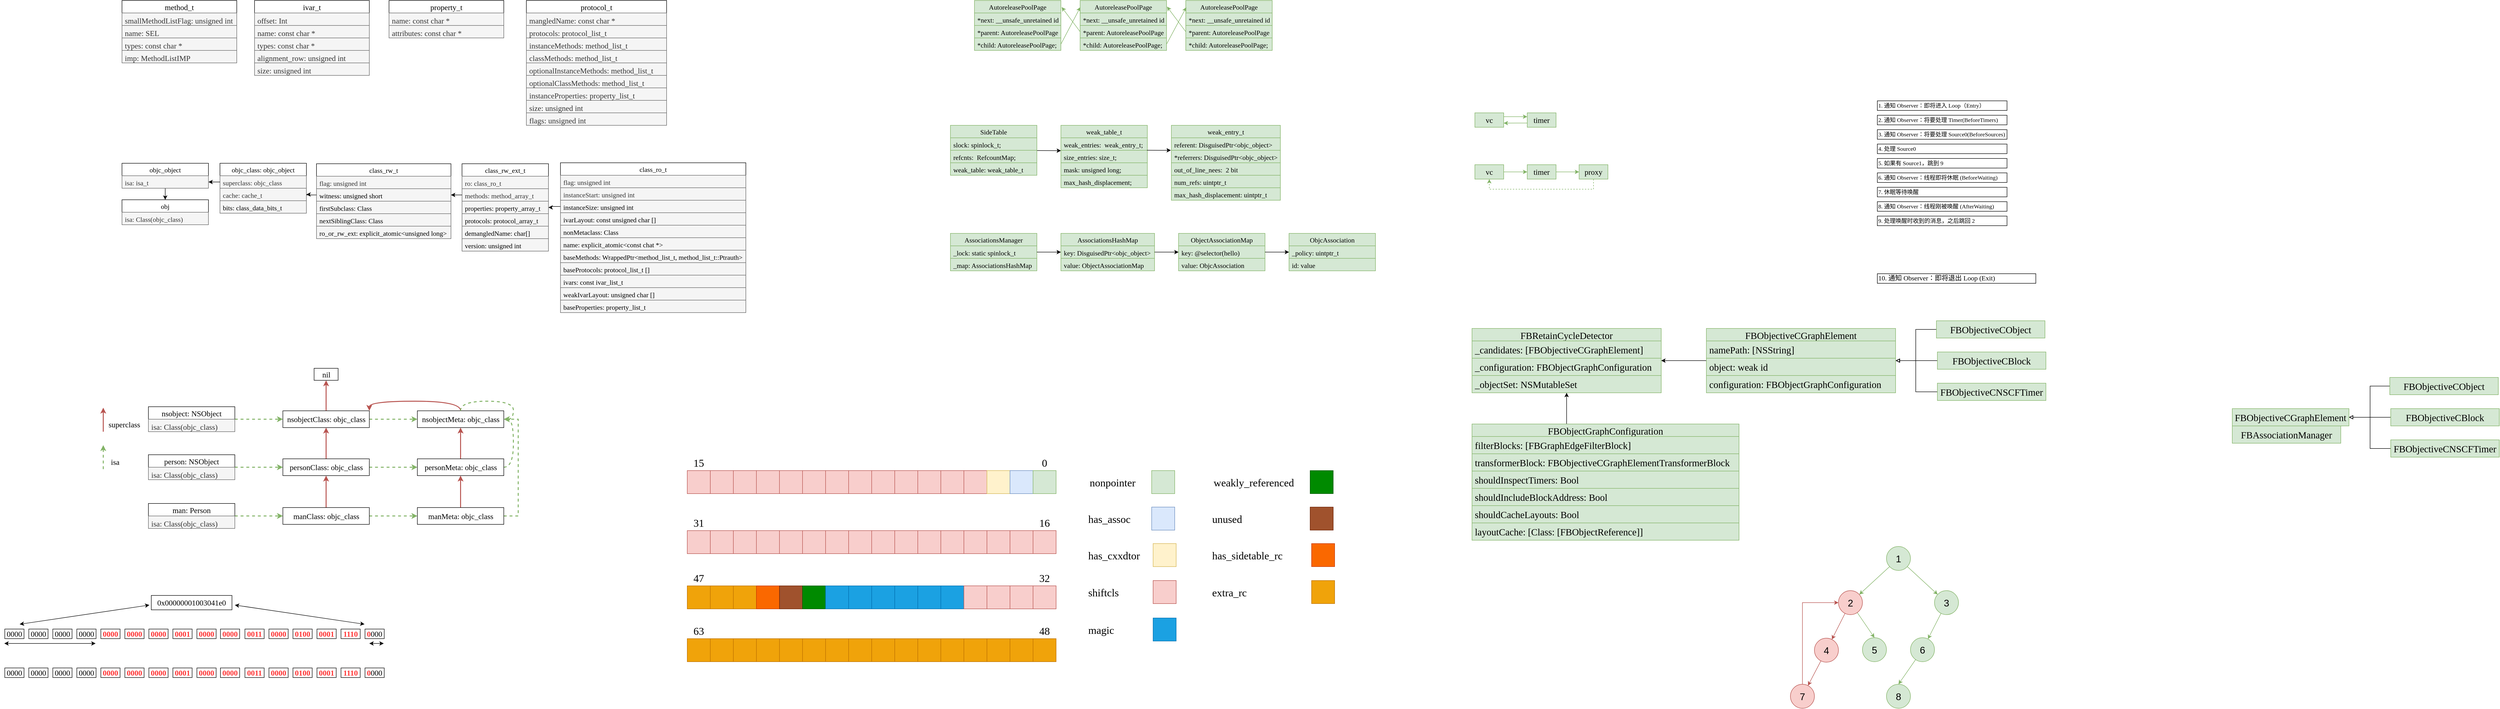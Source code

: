 <mxfile version="21.6.8" type="github">
  <diagram id="u0rdx8rHvjp24UAevguv" name="第 1 页">
    <mxGraphModel dx="1036" dy="343" grid="1" gridSize="10" guides="1" tooltips="1" connect="1" arrows="1" fold="1" page="0" pageScale="1" pageWidth="827" pageHeight="1169" math="0" shadow="0">
      <root>
        <mxCell id="0" />
        <mxCell id="1" parent="0" />
        <mxCell id="bdZlpHLl_n6nNWDZMnuX-60" value="obj" style="swimlane;fontStyle=0;childLayout=stackLayout;horizontal=1;startSize=26;fillColor=none;horizontalStack=0;resizeParent=1;resizeParentMax=0;resizeLast=0;collapsible=1;marginBottom=0;strokeWidth=1;fontFamily=Times New Roman;fontSize=14;" parent="1" vertex="1">
          <mxGeometry x="205" y="456" width="180" height="52" as="geometry" />
        </mxCell>
        <mxCell id="bdZlpHLl_n6nNWDZMnuX-61" value="isa: Class(objc_class)" style="text;strokeColor=#666666;fillColor=#f5f5f5;align=left;verticalAlign=top;spacingLeft=4;spacingRight=4;overflow=hidden;rotatable=0;points=[[0,0.5],[1,0.5]];portConstraint=eastwest;fontColor=#333333;fontFamily=Times New Roman;fontSize=14;" parent="bdZlpHLl_n6nNWDZMnuX-60" vertex="1">
          <mxGeometry y="26" width="180" height="26" as="geometry" />
        </mxCell>
        <mxCell id="bdZlpHLl_n6nNWDZMnuX-70" value="objc_class: objc_object" style="swimlane;fontStyle=0;childLayout=stackLayout;horizontal=1;startSize=26;fillColor=none;horizontalStack=0;resizeParent=1;resizeParentMax=0;resizeLast=0;collapsible=1;marginBottom=0;strokeWidth=1;fontFamily=Times New Roman;fontSize=14;" parent="1" vertex="1">
          <mxGeometry x="409" y="380" width="180" height="104" as="geometry" />
        </mxCell>
        <mxCell id="bdZlpHLl_n6nNWDZMnuX-71" value="superclass: objc_class&#xa;" style="text;strokeColor=#666666;fillColor=#f5f5f5;align=left;verticalAlign=top;spacingLeft=4;spacingRight=4;overflow=hidden;rotatable=0;points=[[0,0.5],[1,0.5]];portConstraint=eastwest;fontColor=#333333;fontFamily=Times New Roman;fontSize=14;" parent="bdZlpHLl_n6nNWDZMnuX-70" vertex="1">
          <mxGeometry y="26" width="180" height="26" as="geometry" />
        </mxCell>
        <mxCell id="bdZlpHLl_n6nNWDZMnuX-72" value="cache: cache_t" style="text;strokeColor=#666666;fillColor=#f5f5f5;align=left;verticalAlign=top;spacingLeft=4;spacingRight=4;overflow=hidden;rotatable=0;points=[[0,0.5],[1,0.5]];portConstraint=eastwest;fontColor=#333333;fontFamily=Times New Roman;fontSize=14;" parent="bdZlpHLl_n6nNWDZMnuX-70" vertex="1">
          <mxGeometry y="52" width="180" height="26" as="geometry" />
        </mxCell>
        <mxCell id="bdZlpHLl_n6nNWDZMnuX-73" value="bits: class_data_bits_t" style="text;strokeColor=#666666;fillColor=#f5f5f5;align=left;verticalAlign=top;spacingLeft=4;spacingRight=4;overflow=hidden;rotatable=0;points=[[0,0.5],[1,0.5]];portConstraint=eastwest;fontColor=default;fontFamily=Times New Roman;fontSize=14;" parent="bdZlpHLl_n6nNWDZMnuX-70" vertex="1">
          <mxGeometry y="78" width="180" height="26" as="geometry" />
        </mxCell>
        <mxCell id="bdZlpHLl_n6nNWDZMnuX-74" value="class_rw_t" style="swimlane;fontStyle=0;childLayout=stackLayout;horizontal=1;startSize=26;fillColor=none;horizontalStack=0;resizeParent=1;resizeParentMax=0;resizeLast=0;collapsible=1;marginBottom=0;strokeWidth=1;fontFamily=Times New Roman;fontSize=14;" parent="1" vertex="1">
          <mxGeometry x="610" y="381" width="280" height="156" as="geometry" />
        </mxCell>
        <mxCell id="bdZlpHLl_n6nNWDZMnuX-75" value="flag: unsigned int" style="text;strokeColor=#666666;fillColor=#f5f5f5;align=left;verticalAlign=top;spacingLeft=4;spacingRight=4;overflow=hidden;rotatable=0;points=[[0,0.5],[1,0.5]];portConstraint=eastwest;fontColor=#333333;fontFamily=Times New Roman;fontSize=14;" parent="bdZlpHLl_n6nNWDZMnuX-74" vertex="1">
          <mxGeometry y="26" width="280" height="26" as="geometry" />
        </mxCell>
        <mxCell id="bdZlpHLl_n6nNWDZMnuX-77" value="witness: unsigned short" style="text;strokeColor=#666666;fillColor=#f5f5f5;align=left;verticalAlign=top;spacingLeft=4;spacingRight=4;overflow=hidden;rotatable=0;points=[[0,0.5],[1,0.5]];portConstraint=eastwest;fontColor=default;fontFamily=Times New Roman;fontSize=14;" parent="bdZlpHLl_n6nNWDZMnuX-74" vertex="1">
          <mxGeometry y="52" width="280" height="26" as="geometry" />
        </mxCell>
        <mxCell id="bdZlpHLl_n6nNWDZMnuX-99" value="firstSubclass: Class" style="text;strokeColor=#666666;fillColor=#f5f5f5;align=left;verticalAlign=top;spacingLeft=4;spacingRight=4;overflow=hidden;rotatable=0;points=[[0,0.5],[1,0.5]];portConstraint=eastwest;fontColor=default;fontFamily=Times New Roman;fontSize=14;" parent="bdZlpHLl_n6nNWDZMnuX-74" vertex="1">
          <mxGeometry y="78" width="280" height="26" as="geometry" />
        </mxCell>
        <mxCell id="bdZlpHLl_n6nNWDZMnuX-100" value="nextSiblingClass: Class" style="text;strokeColor=#666666;fillColor=#f5f5f5;align=left;verticalAlign=top;spacingLeft=4;spacingRight=4;overflow=hidden;rotatable=0;points=[[0,0.5],[1,0.5]];portConstraint=eastwest;fontColor=default;fontFamily=Times New Roman;fontSize=14;" parent="bdZlpHLl_n6nNWDZMnuX-74" vertex="1">
          <mxGeometry y="104" width="280" height="26" as="geometry" />
        </mxCell>
        <mxCell id="Mu5xaPjwoIpwzX2P3Aqr-9" value="ro_or_rw_ext: explicit_atomic&lt;unsigned long&gt;" style="text;strokeColor=#666666;fillColor=#f5f5f5;align=left;verticalAlign=top;spacingLeft=4;spacingRight=4;overflow=hidden;rotatable=0;points=[[0,0.5],[1,0.5]];portConstraint=eastwest;fontColor=default;fontFamily=Times New Roman;fontSize=14;" parent="bdZlpHLl_n6nNWDZMnuX-74" vertex="1">
          <mxGeometry y="130" width="280" height="26" as="geometry" />
        </mxCell>
        <mxCell id="bdZlpHLl_n6nNWDZMnuX-78" value="class_rw_ext_t" style="swimlane;fontStyle=0;childLayout=stackLayout;horizontal=1;startSize=26;fillColor=none;horizontalStack=0;resizeParent=1;resizeParentMax=0;resizeLast=0;collapsible=1;marginBottom=0;strokeWidth=1;fontFamily=Times New Roman;fontSize=14;" parent="1" vertex="1">
          <mxGeometry x="913" y="381" width="180" height="182" as="geometry" />
        </mxCell>
        <mxCell id="bdZlpHLl_n6nNWDZMnuX-79" value="ro: class_ro_t" style="text;strokeColor=#666666;fillColor=#f5f5f5;align=left;verticalAlign=top;spacingLeft=4;spacingRight=4;overflow=hidden;rotatable=0;points=[[0,0.5],[1,0.5]];portConstraint=eastwest;fontColor=#333333;fontFamily=Times New Roman;fontSize=14;" parent="bdZlpHLl_n6nNWDZMnuX-78" vertex="1">
          <mxGeometry y="26" width="180" height="26" as="geometry" />
        </mxCell>
        <mxCell id="bdZlpHLl_n6nNWDZMnuX-80" value="methods: method_array_t" style="text;strokeColor=#666666;fillColor=#f5f5f5;align=left;verticalAlign=top;spacingLeft=4;spacingRight=4;overflow=hidden;rotatable=0;points=[[0,0.5],[1,0.5]];portConstraint=eastwest;fontColor=#333333;fontFamily=Times New Roman;fontSize=14;" parent="bdZlpHLl_n6nNWDZMnuX-78" vertex="1">
          <mxGeometry y="52" width="180" height="26" as="geometry" />
        </mxCell>
        <mxCell id="bdZlpHLl_n6nNWDZMnuX-81" value="properties: property_array_t" style="text;strokeColor=#666666;fillColor=#f5f5f5;align=left;verticalAlign=top;spacingLeft=4;spacingRight=4;overflow=hidden;rotatable=0;points=[[0,0.5],[1,0.5]];portConstraint=eastwest;fontColor=default;fontFamily=Times New Roman;fontSize=14;" parent="bdZlpHLl_n6nNWDZMnuX-78" vertex="1">
          <mxGeometry y="78" width="180" height="26" as="geometry" />
        </mxCell>
        <mxCell id="bdZlpHLl_n6nNWDZMnuX-82" value="protocols: protocol_array_t" style="text;strokeColor=#666666;fillColor=#f5f5f5;align=left;verticalAlign=top;spacingLeft=4;spacingRight=4;overflow=hidden;rotatable=0;points=[[0,0.5],[1,0.5]];portConstraint=eastwest;fontColor=default;fontFamily=Times New Roman;fontSize=14;" parent="bdZlpHLl_n6nNWDZMnuX-78" vertex="1">
          <mxGeometry y="104" width="180" height="26" as="geometry" />
        </mxCell>
        <mxCell id="bdZlpHLl_n6nNWDZMnuX-83" value="demangledName: char[]" style="text;strokeColor=#666666;fillColor=#f5f5f5;align=left;verticalAlign=top;spacingLeft=4;spacingRight=4;overflow=hidden;rotatable=0;points=[[0,0.5],[1,0.5]];portConstraint=eastwest;fontColor=default;fontFamily=Times New Roman;fontSize=14;" parent="bdZlpHLl_n6nNWDZMnuX-78" vertex="1">
          <mxGeometry y="130" width="180" height="26" as="geometry" />
        </mxCell>
        <mxCell id="bdZlpHLl_n6nNWDZMnuX-84" value="version: unsigned int" style="text;strokeColor=#666666;fillColor=#f5f5f5;align=left;verticalAlign=top;spacingLeft=4;spacingRight=4;overflow=hidden;rotatable=0;points=[[0,0.5],[1,0.5]];portConstraint=eastwest;fontColor=default;fontFamily=Times New Roman;fontSize=14;" parent="bdZlpHLl_n6nNWDZMnuX-78" vertex="1">
          <mxGeometry y="156" width="180" height="26" as="geometry" />
        </mxCell>
        <mxCell id="bdZlpHLl_n6nNWDZMnuX-85" value="class_ro_t" style="swimlane;fontStyle=0;childLayout=stackLayout;horizontal=1;startSize=26;fillColor=none;horizontalStack=0;resizeParent=1;resizeParentMax=0;resizeLast=0;collapsible=1;marginBottom=0;strokeWidth=1;fontFamily=Times New Roman;fontSize=14;" parent="1" vertex="1">
          <mxGeometry x="1118" y="379" width="386" height="312" as="geometry" />
        </mxCell>
        <mxCell id="bdZlpHLl_n6nNWDZMnuX-86" value="flag: unsigned int" style="text;strokeColor=#666666;fillColor=#f5f5f5;align=left;verticalAlign=top;spacingLeft=4;spacingRight=4;overflow=hidden;rotatable=0;points=[[0,0.5],[1,0.5]];portConstraint=eastwest;fontColor=#333333;fontFamily=Times New Roman;fontSize=14;" parent="bdZlpHLl_n6nNWDZMnuX-85" vertex="1">
          <mxGeometry y="26" width="386" height="26" as="geometry" />
        </mxCell>
        <mxCell id="bdZlpHLl_n6nNWDZMnuX-87" value="instanceStart: unsigned int" style="text;strokeColor=#666666;fillColor=#f5f5f5;align=left;verticalAlign=top;spacingLeft=4;spacingRight=4;overflow=hidden;rotatable=0;points=[[0,0.5],[1,0.5]];portConstraint=eastwest;fontColor=#333333;fontFamily=Times New Roman;fontSize=14;" parent="bdZlpHLl_n6nNWDZMnuX-85" vertex="1">
          <mxGeometry y="52" width="386" height="26" as="geometry" />
        </mxCell>
        <mxCell id="bdZlpHLl_n6nNWDZMnuX-88" value="instanceSize: unsigned int" style="text;strokeColor=#666666;fillColor=#f5f5f5;align=left;verticalAlign=top;spacingLeft=4;spacingRight=4;overflow=hidden;rotatable=0;points=[[0,0.5],[1,0.5]];portConstraint=eastwest;fontColor=default;fontFamily=Times New Roman;fontSize=14;" parent="bdZlpHLl_n6nNWDZMnuX-85" vertex="1">
          <mxGeometry y="78" width="386" height="26" as="geometry" />
        </mxCell>
        <mxCell id="bdZlpHLl_n6nNWDZMnuX-89" value="ivarLayout: const unsigned char []" style="text;strokeColor=#666666;fillColor=#f5f5f5;align=left;verticalAlign=top;spacingLeft=4;spacingRight=4;overflow=hidden;rotatable=0;points=[[0,0.5],[1,0.5]];portConstraint=eastwest;fontColor=default;fontFamily=Times New Roman;fontSize=14;" parent="bdZlpHLl_n6nNWDZMnuX-85" vertex="1">
          <mxGeometry y="104" width="386" height="26" as="geometry" />
        </mxCell>
        <mxCell id="bdZlpHLl_n6nNWDZMnuX-90" value="nonMetaclass: Class" style="text;strokeColor=#666666;fillColor=#f5f5f5;align=left;verticalAlign=top;spacingLeft=4;spacingRight=4;overflow=hidden;rotatable=0;points=[[0,0.5],[1,0.5]];portConstraint=eastwest;fontColor=default;fontFamily=Times New Roman;fontSize=14;" parent="bdZlpHLl_n6nNWDZMnuX-85" vertex="1">
          <mxGeometry y="130" width="386" height="26" as="geometry" />
        </mxCell>
        <mxCell id="bdZlpHLl_n6nNWDZMnuX-91" value="name: explicit_atomic&lt;const chat *&gt;" style="text;strokeColor=#666666;fillColor=#f5f5f5;align=left;verticalAlign=top;spacingLeft=4;spacingRight=4;overflow=hidden;rotatable=0;points=[[0,0.5],[1,0.5]];portConstraint=eastwest;fontColor=default;fontFamily=Times New Roman;fontSize=14;" parent="bdZlpHLl_n6nNWDZMnuX-85" vertex="1">
          <mxGeometry y="156" width="386" height="26" as="geometry" />
        </mxCell>
        <mxCell id="bdZlpHLl_n6nNWDZMnuX-92" value="baseMethods: WrappedPtr&lt;method_list_t, method_list_t::Ptrauth&gt;" style="text;strokeColor=#666666;fillColor=#f5f5f5;align=left;verticalAlign=top;spacingLeft=4;spacingRight=4;overflow=hidden;rotatable=0;points=[[0,0.5],[1,0.5]];portConstraint=eastwest;fontColor=default;fontFamily=Times New Roman;fontSize=14;" parent="bdZlpHLl_n6nNWDZMnuX-85" vertex="1">
          <mxGeometry y="182" width="386" height="26" as="geometry" />
        </mxCell>
        <mxCell id="bdZlpHLl_n6nNWDZMnuX-93" value="baseProtocols: protocol_list_t []" style="text;strokeColor=#666666;fillColor=#f5f5f5;align=left;verticalAlign=top;spacingLeft=4;spacingRight=4;overflow=hidden;rotatable=0;points=[[0,0.5],[1,0.5]];portConstraint=eastwest;fontColor=default;fontFamily=Times New Roman;fontSize=14;" parent="bdZlpHLl_n6nNWDZMnuX-85" vertex="1">
          <mxGeometry y="208" width="386" height="26" as="geometry" />
        </mxCell>
        <mxCell id="bdZlpHLl_n6nNWDZMnuX-94" value="ivars: const ivar_list_t" style="text;strokeColor=#666666;fillColor=#f5f5f5;align=left;verticalAlign=top;spacingLeft=4;spacingRight=4;overflow=hidden;rotatable=0;points=[[0,0.5],[1,0.5]];portConstraint=eastwest;fontColor=default;fontFamily=Times New Roman;fontSize=14;" parent="bdZlpHLl_n6nNWDZMnuX-85" vertex="1">
          <mxGeometry y="234" width="386" height="26" as="geometry" />
        </mxCell>
        <mxCell id="bdZlpHLl_n6nNWDZMnuX-95" value="weakIvarLayout: unsigned char []" style="text;strokeColor=#666666;fillColor=#f5f5f5;align=left;verticalAlign=top;spacingLeft=4;spacingRight=4;overflow=hidden;rotatable=0;points=[[0,0.5],[1,0.5]];portConstraint=eastwest;fontColor=default;fontFamily=Times New Roman;fontSize=14;" parent="bdZlpHLl_n6nNWDZMnuX-85" vertex="1">
          <mxGeometry y="260" width="386" height="26" as="geometry" />
        </mxCell>
        <mxCell id="bdZlpHLl_n6nNWDZMnuX-96" value="baseProperties: property_list_t" style="text;strokeColor=#666666;fillColor=#f5f5f5;align=left;verticalAlign=top;spacingLeft=4;spacingRight=4;overflow=hidden;rotatable=0;points=[[0,0.5],[1,0.5]];portConstraint=eastwest;fontColor=default;fontFamily=Times New Roman;fontSize=14;" parent="bdZlpHLl_n6nNWDZMnuX-85" vertex="1">
          <mxGeometry y="286" width="386" height="26" as="geometry" />
        </mxCell>
        <mxCell id="Mu5xaPjwoIpwzX2P3Aqr-6" style="edgeStyle=orthogonalEdgeStyle;rounded=0;orthogonalLoop=1;jettySize=auto;html=1;entryX=0.5;entryY=0;entryDx=0;entryDy=0;" parent="1" source="bdZlpHLl_n6nNWDZMnuX-101" target="bdZlpHLl_n6nNWDZMnuX-60" edge="1">
          <mxGeometry relative="1" as="geometry" />
        </mxCell>
        <mxCell id="bdZlpHLl_n6nNWDZMnuX-101" value="objc_object" style="swimlane;fontStyle=0;childLayout=stackLayout;horizontal=1;startSize=26;fillColor=none;horizontalStack=0;resizeParent=1;resizeParentMax=0;resizeLast=0;collapsible=1;marginBottom=0;strokeWidth=1;fontFamily=Times New Roman;fontSize=14;" parent="1" vertex="1">
          <mxGeometry x="205" y="380" width="180" height="52" as="geometry" />
        </mxCell>
        <mxCell id="bdZlpHLl_n6nNWDZMnuX-102" value="isa: isa_t" style="text;strokeColor=#666666;fillColor=#f5f5f5;align=left;verticalAlign=top;spacingLeft=4;spacingRight=4;overflow=hidden;rotatable=0;points=[[0,0.5],[1,0.5]];portConstraint=eastwest;fontColor=#333333;fontFamily=Times New Roman;fontSize=14;" parent="bdZlpHLl_n6nNWDZMnuX-101" vertex="1">
          <mxGeometry y="26" width="180" height="26" as="geometry" />
        </mxCell>
        <mxCell id="Fj1bwM7Rxj8-xUinmKX4-24" style="edgeStyle=orthogonalEdgeStyle;curved=1;rounded=0;orthogonalLoop=1;jettySize=auto;html=1;dashed=1;fontFamily=Times New Roman;fontSize=16;strokeWidth=2;fillColor=#d5e8d4;strokeColor=#82b366;" parent="1" source="Fj1bwM7Rxj8-xUinmKX4-1" target="Fj1bwM7Rxj8-xUinmKX4-13" edge="1">
          <mxGeometry relative="1" as="geometry" />
        </mxCell>
        <mxCell id="Fj1bwM7Rxj8-xUinmKX4-1" value="man: Person" style="swimlane;fontStyle=0;childLayout=stackLayout;horizontal=1;startSize=26;fillColor=none;horizontalStack=0;resizeParent=1;resizeParentMax=0;resizeLast=0;collapsible=1;marginBottom=0;strokeWidth=1;fontFamily=Times New Roman;fontSize=16;" parent="1" vertex="1">
          <mxGeometry x="260" y="1088.5" width="180" height="52" as="geometry" />
        </mxCell>
        <mxCell id="Fj1bwM7Rxj8-xUinmKX4-2" value="isa: Class(objc_class)" style="text;strokeColor=#666666;fillColor=#f5f5f5;align=left;verticalAlign=top;spacingLeft=4;spacingRight=4;overflow=hidden;rotatable=0;points=[[0,0.5],[1,0.5]];portConstraint=eastwest;fontColor=#333333;fontFamily=Times New Roman;fontSize=16;" parent="Fj1bwM7Rxj8-xUinmKX4-1" vertex="1">
          <mxGeometry y="26" width="180" height="26" as="geometry" />
        </mxCell>
        <mxCell id="Fj1bwM7Rxj8-xUinmKX4-21" style="edgeStyle=orthogonalEdgeStyle;orthogonalLoop=1;jettySize=auto;html=1;dashed=1;fontFamily=Times New Roman;fontSize=16;strokeWidth=2;curved=1;strokeColor=#82b366;fillColor=#d5e8d4;" parent="1" source="Fj1bwM7Rxj8-xUinmKX4-3" target="Fj1bwM7Rxj8-xUinmKX4-16" edge="1">
          <mxGeometry relative="1" as="geometry" />
        </mxCell>
        <mxCell id="Fj1bwM7Rxj8-xUinmKX4-3" value="nsobject: NSObject" style="swimlane;fontStyle=0;childLayout=stackLayout;horizontal=1;startSize=26;fillColor=none;horizontalStack=0;resizeParent=1;resizeParentMax=0;resizeLast=0;collapsible=1;marginBottom=0;strokeWidth=1;fontFamily=Times New Roman;fontSize=16;" parent="1" vertex="1">
          <mxGeometry x="260" y="887" width="180" height="52" as="geometry" />
        </mxCell>
        <mxCell id="Fj1bwM7Rxj8-xUinmKX4-4" value="isa: Class(objc_class)" style="text;strokeColor=#666666;fillColor=#f5f5f5;align=left;verticalAlign=top;spacingLeft=4;spacingRight=4;overflow=hidden;rotatable=0;points=[[0,0.5],[1,0.5]];portConstraint=eastwest;fontColor=#333333;fontFamily=Times New Roman;fontSize=16;" parent="Fj1bwM7Rxj8-xUinmKX4-3" vertex="1">
          <mxGeometry y="26" width="180" height="26" as="geometry" />
        </mxCell>
        <mxCell id="Fj1bwM7Rxj8-xUinmKX4-23" style="edgeStyle=orthogonalEdgeStyle;curved=1;rounded=0;orthogonalLoop=1;jettySize=auto;html=1;dashed=1;fontFamily=Times New Roman;fontSize=16;strokeWidth=2;fillColor=#d5e8d4;strokeColor=#82b366;" parent="1" source="Fj1bwM7Rxj8-xUinmKX4-5" target="Fj1bwM7Rxj8-xUinmKX4-14" edge="1">
          <mxGeometry relative="1" as="geometry" />
        </mxCell>
        <mxCell id="Fj1bwM7Rxj8-xUinmKX4-5" value="person: NSObject" style="swimlane;fontStyle=0;childLayout=stackLayout;horizontal=1;startSize=26;fillColor=none;horizontalStack=0;resizeParent=1;resizeParentMax=0;resizeLast=0;collapsible=1;marginBottom=0;strokeWidth=1;fontFamily=Times New Roman;fontSize=16;" parent="1" vertex="1">
          <mxGeometry x="260" y="987" width="180" height="52" as="geometry" />
        </mxCell>
        <mxCell id="Fj1bwM7Rxj8-xUinmKX4-6" value="isa: Class(objc_class)" style="text;strokeColor=#666666;fillColor=#f5f5f5;align=left;verticalAlign=top;spacingLeft=4;spacingRight=4;overflow=hidden;rotatable=0;points=[[0,0.5],[1,0.5]];portConstraint=eastwest;fontColor=#333333;fontFamily=Times New Roman;fontSize=16;" parent="Fj1bwM7Rxj8-xUinmKX4-5" vertex="1">
          <mxGeometry y="26" width="180" height="26" as="geometry" />
        </mxCell>
        <mxCell id="Fj1bwM7Rxj8-xUinmKX4-27" style="edgeStyle=orthogonalEdgeStyle;curved=1;rounded=0;orthogonalLoop=1;jettySize=auto;html=1;dashed=1;fontFamily=Times New Roman;fontSize=16;fillColor=#d5e8d4;strokeColor=#82b366;strokeWidth=2;" parent="1" source="Fj1bwM7Rxj8-xUinmKX4-13" target="Fj1bwM7Rxj8-xUinmKX4-17" edge="1">
          <mxGeometry relative="1" as="geometry" />
        </mxCell>
        <mxCell id="Fj1bwM7Rxj8-xUinmKX4-31" style="edgeStyle=orthogonalEdgeStyle;curved=1;orthogonalLoop=1;jettySize=auto;html=1;entryX=0.5;entryY=1;entryDx=0;entryDy=0;fontFamily=Times New Roman;fontSize=16;strokeColor=#b85450;strokeWidth=2;fillColor=#f8cecc;" parent="1" source="Fj1bwM7Rxj8-xUinmKX4-13" target="Fj1bwM7Rxj8-xUinmKX4-14" edge="1">
          <mxGeometry relative="1" as="geometry" />
        </mxCell>
        <mxCell id="Fj1bwM7Rxj8-xUinmKX4-13" value="manClass: objc_class" style="html=1;fontSize=16;fontFamily=Times New Roman;" parent="1" vertex="1">
          <mxGeometry x="540" y="1097" width="180" height="35" as="geometry" />
        </mxCell>
        <mxCell id="Fj1bwM7Rxj8-xUinmKX4-26" style="edgeStyle=orthogonalEdgeStyle;curved=1;rounded=0;orthogonalLoop=1;jettySize=auto;html=1;entryX=0;entryY=0.5;entryDx=0;entryDy=0;dashed=1;fontFamily=Times New Roman;fontSize=16;fillColor=#d5e8d4;strokeColor=#82b366;strokeWidth=2;" parent="1" source="Fj1bwM7Rxj8-xUinmKX4-14" target="Fj1bwM7Rxj8-xUinmKX4-18" edge="1">
          <mxGeometry relative="1" as="geometry" />
        </mxCell>
        <mxCell id="Fj1bwM7Rxj8-xUinmKX4-32" style="edgeStyle=orthogonalEdgeStyle;curved=1;orthogonalLoop=1;jettySize=auto;html=1;entryX=0.5;entryY=1;entryDx=0;entryDy=0;fontFamily=Times New Roman;fontSize=16;strokeColor=#b85450;strokeWidth=2;fillColor=#f8cecc;" parent="1" source="Fj1bwM7Rxj8-xUinmKX4-14" target="Fj1bwM7Rxj8-xUinmKX4-16" edge="1">
          <mxGeometry relative="1" as="geometry" />
        </mxCell>
        <mxCell id="Fj1bwM7Rxj8-xUinmKX4-14" value="personClass: objc_class" style="html=1;fontSize=16;fontFamily=Times New Roman;" parent="1" vertex="1">
          <mxGeometry x="540" y="995.5" width="180" height="35" as="geometry" />
        </mxCell>
        <mxCell id="Fj1bwM7Rxj8-xUinmKX4-25" style="edgeStyle=orthogonalEdgeStyle;curved=1;rounded=0;orthogonalLoop=1;jettySize=auto;html=1;dashed=1;fontFamily=Times New Roman;fontSize=16;strokeWidth=2;fillColor=#d5e8d4;strokeColor=#82b366;" parent="1" source="Fj1bwM7Rxj8-xUinmKX4-16" target="Fj1bwM7Rxj8-xUinmKX4-19" edge="1">
          <mxGeometry relative="1" as="geometry" />
        </mxCell>
        <mxCell id="Fj1bwM7Rxj8-xUinmKX4-37" value="" style="edgeStyle=orthogonalEdgeStyle;curved=1;orthogonalLoop=1;jettySize=auto;html=1;fontFamily=Times New Roman;fontSize=16;strokeColor=#b85450;strokeWidth=2;fillColor=#f8cecc;" parent="1" source="Fj1bwM7Rxj8-xUinmKX4-16" target="Fj1bwM7Rxj8-xUinmKX4-36" edge="1">
          <mxGeometry relative="1" as="geometry" />
        </mxCell>
        <mxCell id="Fj1bwM7Rxj8-xUinmKX4-16" value="nsobjectClass: objc_class" style="html=1;fontSize=16;fontFamily=Times New Roman;" parent="1" vertex="1">
          <mxGeometry x="540" y="895.5" width="180" height="35" as="geometry" />
        </mxCell>
        <mxCell id="Fj1bwM7Rxj8-xUinmKX4-29" style="edgeStyle=entityRelationEdgeStyle;rounded=0;orthogonalLoop=1;jettySize=auto;html=1;entryX=1;entryY=0.5;entryDx=0;entryDy=0;dashed=1;fontFamily=Times New Roman;fontSize=16;strokeWidth=2;fillColor=#d5e8d4;strokeColor=#82b366;" parent="1" source="Fj1bwM7Rxj8-xUinmKX4-17" target="Fj1bwM7Rxj8-xUinmKX4-19" edge="1">
          <mxGeometry relative="1" as="geometry" />
        </mxCell>
        <mxCell id="Fj1bwM7Rxj8-xUinmKX4-34" style="edgeStyle=orthogonalEdgeStyle;curved=1;orthogonalLoop=1;jettySize=auto;html=1;entryX=0.5;entryY=1;entryDx=0;entryDy=0;fontFamily=Times New Roman;fontSize=16;strokeColor=#b85450;strokeWidth=2;fillColor=#f8cecc;" parent="1" source="Fj1bwM7Rxj8-xUinmKX4-17" target="Fj1bwM7Rxj8-xUinmKX4-18" edge="1">
          <mxGeometry relative="1" as="geometry" />
        </mxCell>
        <mxCell id="Fj1bwM7Rxj8-xUinmKX4-17" value="manMeta: objc_class" style="html=1;fontSize=16;fontFamily=Times New Roman;" parent="1" vertex="1">
          <mxGeometry x="820" y="1097" width="180" height="35" as="geometry" />
        </mxCell>
        <mxCell id="Fj1bwM7Rxj8-xUinmKX4-28" style="edgeStyle=orthogonalEdgeStyle;curved=1;rounded=0;orthogonalLoop=1;jettySize=auto;html=1;entryX=1;entryY=0.5;entryDx=0;entryDy=0;dashed=1;fontFamily=Times New Roman;fontSize=16;exitX=1;exitY=0.5;exitDx=0;exitDy=0;fillColor=#d5e8d4;strokeColor=#82b366;strokeWidth=2;" parent="1" source="Fj1bwM7Rxj8-xUinmKX4-18" target="Fj1bwM7Rxj8-xUinmKX4-19" edge="1">
          <mxGeometry relative="1" as="geometry" />
        </mxCell>
        <mxCell id="Fj1bwM7Rxj8-xUinmKX4-33" style="edgeStyle=orthogonalEdgeStyle;curved=1;orthogonalLoop=1;jettySize=auto;html=1;entryX=0.5;entryY=1;entryDx=0;entryDy=0;fontFamily=Times New Roman;fontSize=16;strokeColor=#b85450;strokeWidth=2;fillColor=#f8cecc;" parent="1" source="Fj1bwM7Rxj8-xUinmKX4-18" target="Fj1bwM7Rxj8-xUinmKX4-19" edge="1">
          <mxGeometry relative="1" as="geometry" />
        </mxCell>
        <mxCell id="Fj1bwM7Rxj8-xUinmKX4-18" value="personMeta: objc_class" style="html=1;fontSize=16;fontFamily=Times New Roman;" parent="1" vertex="1">
          <mxGeometry x="820" y="995.5" width="180" height="35" as="geometry" />
        </mxCell>
        <mxCell id="Fj1bwM7Rxj8-xUinmKX4-35" style="edgeStyle=orthogonalEdgeStyle;curved=1;orthogonalLoop=1;jettySize=auto;html=1;entryX=1;entryY=0;entryDx=0;entryDy=0;fontFamily=Times New Roman;fontSize=16;strokeColor=#b85450;strokeWidth=2;exitX=0.5;exitY=0;exitDx=0;exitDy=0;fillColor=#f8cecc;" parent="1" source="Fj1bwM7Rxj8-xUinmKX4-19" target="Fj1bwM7Rxj8-xUinmKX4-16" edge="1">
          <mxGeometry relative="1" as="geometry" />
        </mxCell>
        <mxCell id="Fj1bwM7Rxj8-xUinmKX4-19" value="nsobjectMeta: objc_class" style="html=1;fontSize=16;fontFamily=Times New Roman;" parent="1" vertex="1">
          <mxGeometry x="820" y="895.5" width="180" height="35" as="geometry" />
        </mxCell>
        <mxCell id="Fj1bwM7Rxj8-xUinmKX4-30" style="edgeStyle=orthogonalEdgeStyle;curved=1;rounded=0;orthogonalLoop=1;jettySize=auto;html=1;entryX=1;entryY=0.5;entryDx=0;entryDy=0;dashed=1;fontFamily=Times New Roman;fontSize=16;fillColor=#d5e8d4;strokeColor=#82b366;strokeWidth=2;" parent="1" source="Fj1bwM7Rxj8-xUinmKX4-19" target="Fj1bwM7Rxj8-xUinmKX4-19" edge="1">
          <mxGeometry relative="1" as="geometry" />
        </mxCell>
        <mxCell id="Fj1bwM7Rxj8-xUinmKX4-36" value="nil" style="html=1;fontSize=16;fontFamily=Times New Roman;" parent="1" vertex="1">
          <mxGeometry x="605" y="807" width="50" height="25" as="geometry" />
        </mxCell>
        <mxCell id="Fj1bwM7Rxj8-xUinmKX4-38" style="edgeStyle=orthogonalEdgeStyle;curved=1;orthogonalLoop=1;jettySize=auto;html=1;fontFamily=Times New Roman;fontSize=16;strokeColor=#b85450;strokeWidth=2;fillColor=#f8cecc;" parent="1" edge="1">
          <mxGeometry relative="1" as="geometry">
            <mxPoint x="166" y="939" as="sourcePoint" />
            <mxPoint x="166" y="889" as="targetPoint" />
          </mxGeometry>
        </mxCell>
        <mxCell id="Fj1bwM7Rxj8-xUinmKX4-39" value="superclass" style="text;html=1;strokeColor=none;fillColor=none;align=center;verticalAlign=middle;whiteSpace=wrap;rounded=0;fontFamily=Times New Roman;fontSize=16;" parent="1" vertex="1">
          <mxGeometry x="180" y="909" width="60" height="30" as="geometry" />
        </mxCell>
        <mxCell id="Fj1bwM7Rxj8-xUinmKX4-40" style="edgeStyle=orthogonalEdgeStyle;curved=1;orthogonalLoop=1;jettySize=auto;html=1;fontFamily=Times New Roman;fontSize=16;strokeColor=#82b366;strokeWidth=2;fillColor=#d5e8d4;dashed=1;" parent="1" edge="1">
          <mxGeometry relative="1" as="geometry">
            <mxPoint x="166" y="1017" as="sourcePoint" />
            <mxPoint x="166" y="967" as="targetPoint" />
          </mxGeometry>
        </mxCell>
        <mxCell id="Fj1bwM7Rxj8-xUinmKX4-41" value="isa" style="text;html=1;strokeColor=none;fillColor=none;align=left;verticalAlign=middle;whiteSpace=wrap;rounded=0;fontFamily=Times New Roman;fontSize=16;" parent="1" vertex="1">
          <mxGeometry x="180" y="987" width="60" height="30" as="geometry" />
        </mxCell>
        <mxCell id="Mu5xaPjwoIpwzX2P3Aqr-3" style="edgeStyle=orthogonalEdgeStyle;rounded=0;orthogonalLoop=1;jettySize=auto;html=1;entryX=1;entryY=0.5;entryDx=0;entryDy=0;" parent="1" source="bdZlpHLl_n6nNWDZMnuX-88" target="bdZlpHLl_n6nNWDZMnuX-81" edge="1">
          <mxGeometry relative="1" as="geometry" />
        </mxCell>
        <mxCell id="Mu5xaPjwoIpwzX2P3Aqr-5" style="edgeStyle=orthogonalEdgeStyle;rounded=0;orthogonalLoop=1;jettySize=auto;html=1;entryX=1;entryY=0.5;entryDx=0;entryDy=0;" parent="1" source="bdZlpHLl_n6nNWDZMnuX-71" target="bdZlpHLl_n6nNWDZMnuX-102" edge="1">
          <mxGeometry relative="1" as="geometry" />
        </mxCell>
        <mxCell id="Mu5xaPjwoIpwzX2P3Aqr-7" style="edgeStyle=orthogonalEdgeStyle;rounded=0;orthogonalLoop=1;jettySize=auto;html=1;" parent="1" source="bdZlpHLl_n6nNWDZMnuX-80" target="bdZlpHLl_n6nNWDZMnuX-77" edge="1">
          <mxGeometry relative="1" as="geometry" />
        </mxCell>
        <mxCell id="Mu5xaPjwoIpwzX2P3Aqr-11" style="edgeStyle=orthogonalEdgeStyle;rounded=0;orthogonalLoop=1;jettySize=auto;html=1;entryX=1;entryY=0.5;entryDx=0;entryDy=0;" parent="1" source="bdZlpHLl_n6nNWDZMnuX-77" target="bdZlpHLl_n6nNWDZMnuX-72" edge="1">
          <mxGeometry relative="1" as="geometry" />
        </mxCell>
        <mxCell id="0qPZz_dZkKlf-X5Oar2l-1" value="method_t" style="swimlane;fontStyle=0;childLayout=stackLayout;horizontal=1;startSize=26;fillColor=none;horizontalStack=0;resizeParent=1;resizeParentMax=0;resizeLast=0;collapsible=1;marginBottom=0;strokeWidth=1;fontFamily=Times New Roman;fontSize=16;" parent="1" vertex="1">
          <mxGeometry x="205" y="41" width="239" height="130" as="geometry" />
        </mxCell>
        <mxCell id="0qPZz_dZkKlf-X5Oar2l-2" value="smallMethodListFlag: unsigned int" style="text;strokeColor=#666666;fillColor=#f5f5f5;align=left;verticalAlign=top;spacingLeft=4;spacingRight=4;overflow=hidden;rotatable=0;points=[[0,0.5],[1,0.5]];portConstraint=eastwest;fontColor=#333333;fontFamily=Times New Roman;fontSize=16;" parent="0qPZz_dZkKlf-X5Oar2l-1" vertex="1">
          <mxGeometry y="26" width="239" height="26" as="geometry" />
        </mxCell>
        <mxCell id="0qPZz_dZkKlf-X5Oar2l-3" value="name: SEL&#xa;    " style="text;strokeColor=#666666;fillColor=#f5f5f5;align=left;verticalAlign=top;spacingLeft=4;spacingRight=4;overflow=hidden;rotatable=0;points=[[0,0.5],[1,0.5]];portConstraint=eastwest;fontColor=#333333;fontFamily=Times New Roman;fontSize=16;" parent="0qPZz_dZkKlf-X5Oar2l-1" vertex="1">
          <mxGeometry y="52" width="239" height="26" as="geometry" />
        </mxCell>
        <mxCell id="0qPZz_dZkKlf-X5Oar2l-4" value="types: const char *" style="text;strokeColor=#666666;fillColor=#f5f5f5;align=left;verticalAlign=top;spacingLeft=4;spacingRight=4;overflow=hidden;rotatable=0;points=[[0,0.5],[1,0.5]];portConstraint=eastwest;fontColor=#333333;fontFamily=Times New Roman;fontSize=16;" parent="0qPZz_dZkKlf-X5Oar2l-1" vertex="1">
          <mxGeometry y="78" width="239" height="26" as="geometry" />
        </mxCell>
        <mxCell id="0qPZz_dZkKlf-X5Oar2l-5" value="imp: MethodListIMP" style="text;strokeColor=#666666;fillColor=#f5f5f5;align=left;verticalAlign=top;spacingLeft=4;spacingRight=4;overflow=hidden;rotatable=0;points=[[0,0.5],[1,0.5]];portConstraint=eastwest;fontColor=#333333;fontFamily=Times New Roman;fontSize=16;" parent="0qPZz_dZkKlf-X5Oar2l-1" vertex="1">
          <mxGeometry y="104" width="239" height="26" as="geometry" />
        </mxCell>
        <mxCell id="0qPZz_dZkKlf-X5Oar2l-6" value="ivar_t" style="swimlane;fontStyle=0;childLayout=stackLayout;horizontal=1;startSize=26;fillColor=none;horizontalStack=0;resizeParent=1;resizeParentMax=0;resizeLast=0;collapsible=1;marginBottom=0;strokeWidth=1;fontFamily=Times New Roman;fontSize=16;" parent="1" vertex="1">
          <mxGeometry x="481" y="41" width="239" height="156" as="geometry" />
        </mxCell>
        <mxCell id="0qPZz_dZkKlf-X5Oar2l-7" value="offset: Int" style="text;strokeColor=#666666;fillColor=#f5f5f5;align=left;verticalAlign=top;spacingLeft=4;spacingRight=4;overflow=hidden;rotatable=0;points=[[0,0.5],[1,0.5]];portConstraint=eastwest;fontColor=#333333;fontFamily=Times New Roman;fontSize=16;" parent="0qPZz_dZkKlf-X5Oar2l-6" vertex="1">
          <mxGeometry y="26" width="239" height="26" as="geometry" />
        </mxCell>
        <mxCell id="0qPZz_dZkKlf-X5Oar2l-8" value="name: const char *" style="text;strokeColor=#666666;fillColor=#f5f5f5;align=left;verticalAlign=top;spacingLeft=4;spacingRight=4;overflow=hidden;rotatable=0;points=[[0,0.5],[1,0.5]];portConstraint=eastwest;fontColor=#333333;fontFamily=Times New Roman;fontSize=16;" parent="0qPZz_dZkKlf-X5Oar2l-6" vertex="1">
          <mxGeometry y="52" width="239" height="26" as="geometry" />
        </mxCell>
        <mxCell id="0qPZz_dZkKlf-X5Oar2l-9" value="types: const char *" style="text;strokeColor=#666666;fillColor=#f5f5f5;align=left;verticalAlign=top;spacingLeft=4;spacingRight=4;overflow=hidden;rotatable=0;points=[[0,0.5],[1,0.5]];portConstraint=eastwest;fontColor=#333333;fontFamily=Times New Roman;fontSize=16;" parent="0qPZz_dZkKlf-X5Oar2l-6" vertex="1">
          <mxGeometry y="78" width="239" height="26" as="geometry" />
        </mxCell>
        <mxCell id="0qPZz_dZkKlf-X5Oar2l-10" value="alignment_row: unsigned int" style="text;strokeColor=#666666;fillColor=#f5f5f5;align=left;verticalAlign=top;spacingLeft=4;spacingRight=4;overflow=hidden;rotatable=0;points=[[0,0.5],[1,0.5]];portConstraint=eastwest;fontColor=#333333;fontFamily=Times New Roman;fontSize=16;" parent="0qPZz_dZkKlf-X5Oar2l-6" vertex="1">
          <mxGeometry y="104" width="239" height="26" as="geometry" />
        </mxCell>
        <mxCell id="0qPZz_dZkKlf-X5Oar2l-11" value="size: unsigned int" style="text;strokeColor=#666666;fillColor=#f5f5f5;align=left;verticalAlign=top;spacingLeft=4;spacingRight=4;overflow=hidden;rotatable=0;points=[[0,0.5],[1,0.5]];portConstraint=eastwest;fontColor=#333333;fontFamily=Times New Roman;fontSize=16;" parent="0qPZz_dZkKlf-X5Oar2l-6" vertex="1">
          <mxGeometry y="130" width="239" height="26" as="geometry" />
        </mxCell>
        <mxCell id="0qPZz_dZkKlf-X5Oar2l-12" value="property_t" style="swimlane;fontStyle=0;childLayout=stackLayout;horizontal=1;startSize=26;fillColor=none;horizontalStack=0;resizeParent=1;resizeParentMax=0;resizeLast=0;collapsible=1;marginBottom=0;strokeWidth=1;fontFamily=Times New Roman;fontSize=16;" parent="1" vertex="1">
          <mxGeometry x="761" y="41" width="239" height="78" as="geometry" />
        </mxCell>
        <mxCell id="0qPZz_dZkKlf-X5Oar2l-13" value="name: const char *" style="text;strokeColor=#666666;fillColor=#f5f5f5;align=left;verticalAlign=top;spacingLeft=4;spacingRight=4;overflow=hidden;rotatable=0;points=[[0,0.5],[1,0.5]];portConstraint=eastwest;fontColor=#333333;fontFamily=Times New Roman;fontSize=16;" parent="0qPZz_dZkKlf-X5Oar2l-12" vertex="1">
          <mxGeometry y="26" width="239" height="26" as="geometry" />
        </mxCell>
        <mxCell id="0qPZz_dZkKlf-X5Oar2l-14" value="attributes: const char *" style="text;strokeColor=#666666;fillColor=#f5f5f5;align=left;verticalAlign=top;spacingLeft=4;spacingRight=4;overflow=hidden;rotatable=0;points=[[0,0.5],[1,0.5]];portConstraint=eastwest;fontColor=#333333;fontFamily=Times New Roman;fontSize=16;" parent="0qPZz_dZkKlf-X5Oar2l-12" vertex="1">
          <mxGeometry y="52" width="239" height="26" as="geometry" />
        </mxCell>
        <mxCell id="0qPZz_dZkKlf-X5Oar2l-18" value="protocol_t" style="swimlane;fontStyle=0;childLayout=stackLayout;horizontal=1;startSize=26;fillColor=none;horizontalStack=0;resizeParent=1;resizeParentMax=0;resizeLast=0;collapsible=1;marginBottom=0;strokeWidth=1;fontFamily=Times New Roman;fontSize=16;" parent="1" vertex="1">
          <mxGeometry x="1047" y="41" width="292" height="260" as="geometry" />
        </mxCell>
        <mxCell id="0qPZz_dZkKlf-X5Oar2l-19" value="mangledName: const char *" style="text;strokeColor=#666666;fillColor=#f5f5f5;align=left;verticalAlign=top;spacingLeft=4;spacingRight=4;overflow=hidden;rotatable=0;points=[[0,0.5],[1,0.5]];portConstraint=eastwest;fontColor=#333333;fontFamily=Times New Roman;fontSize=16;" parent="0qPZz_dZkKlf-X5Oar2l-18" vertex="1">
          <mxGeometry y="26" width="292" height="26" as="geometry" />
        </mxCell>
        <mxCell id="0qPZz_dZkKlf-X5Oar2l-20" value="protocols: protocol_list_t    " style="text;strokeColor=#666666;fillColor=#f5f5f5;align=left;verticalAlign=top;spacingLeft=4;spacingRight=4;overflow=hidden;rotatable=0;points=[[0,0.5],[1,0.5]];portConstraint=eastwest;fontColor=#333333;fontFamily=Times New Roman;fontSize=16;" parent="0qPZz_dZkKlf-X5Oar2l-18" vertex="1">
          <mxGeometry y="52" width="292" height="26" as="geometry" />
        </mxCell>
        <mxCell id="0qPZz_dZkKlf-X5Oar2l-21" value="instanceMethods: method_list_t" style="text;strokeColor=#666666;fillColor=#f5f5f5;align=left;verticalAlign=top;spacingLeft=4;spacingRight=4;overflow=hidden;rotatable=0;points=[[0,0.5],[1,0.5]];portConstraint=eastwest;fontColor=#333333;fontFamily=Times New Roman;fontSize=16;" parent="0qPZz_dZkKlf-X5Oar2l-18" vertex="1">
          <mxGeometry y="78" width="292" height="26" as="geometry" />
        </mxCell>
        <mxCell id="0qPZz_dZkKlf-X5Oar2l-22" value="classMethods: method_list_t" style="text;strokeColor=#666666;fillColor=#f5f5f5;align=left;verticalAlign=top;spacingLeft=4;spacingRight=4;overflow=hidden;rotatable=0;points=[[0,0.5],[1,0.5]];portConstraint=eastwest;fontColor=#333333;fontFamily=Times New Roman;fontSize=16;" parent="0qPZz_dZkKlf-X5Oar2l-18" vertex="1">
          <mxGeometry y="104" width="292" height="26" as="geometry" />
        </mxCell>
        <mxCell id="0qPZz_dZkKlf-X5Oar2l-23" value="optionalInstanceMethods: method_list_t" style="text;strokeColor=#666666;fillColor=#f5f5f5;align=left;verticalAlign=top;spacingLeft=4;spacingRight=4;overflow=hidden;rotatable=0;points=[[0,0.5],[1,0.5]];portConstraint=eastwest;fontColor=#333333;fontFamily=Times New Roman;fontSize=16;" parent="0qPZz_dZkKlf-X5Oar2l-18" vertex="1">
          <mxGeometry y="130" width="292" height="26" as="geometry" />
        </mxCell>
        <mxCell id="0qPZz_dZkKlf-X5Oar2l-24" value="optionalClassMethods: method_list_t" style="text;strokeColor=#666666;fillColor=#f5f5f5;align=left;verticalAlign=top;spacingLeft=4;spacingRight=4;overflow=hidden;rotatable=0;points=[[0,0.5],[1,0.5]];portConstraint=eastwest;fontColor=#333333;fontFamily=Times New Roman;fontSize=16;" parent="0qPZz_dZkKlf-X5Oar2l-18" vertex="1">
          <mxGeometry y="156" width="292" height="26" as="geometry" />
        </mxCell>
        <mxCell id="0qPZz_dZkKlf-X5Oar2l-25" value="instanceProperties: property_list_t" style="text;strokeColor=#666666;fillColor=#f5f5f5;align=left;verticalAlign=top;spacingLeft=4;spacingRight=4;overflow=hidden;rotatable=0;points=[[0,0.5],[1,0.5]];portConstraint=eastwest;fontColor=#333333;fontFamily=Times New Roman;fontSize=16;" parent="0qPZz_dZkKlf-X5Oar2l-18" vertex="1">
          <mxGeometry y="182" width="292" height="26" as="geometry" />
        </mxCell>
        <mxCell id="0qPZz_dZkKlf-X5Oar2l-26" value="size: unsigned int" style="text;strokeColor=#666666;fillColor=#f5f5f5;align=left;verticalAlign=top;spacingLeft=4;spacingRight=4;overflow=hidden;rotatable=0;points=[[0,0.5],[1,0.5]];portConstraint=eastwest;fontColor=#333333;fontFamily=Times New Roman;fontSize=16;" parent="0qPZz_dZkKlf-X5Oar2l-18" vertex="1">
          <mxGeometry y="208" width="292" height="26" as="geometry" />
        </mxCell>
        <mxCell id="0qPZz_dZkKlf-X5Oar2l-27" value="flags: unsigned int" style="text;strokeColor=#666666;fillColor=#f5f5f5;align=left;verticalAlign=top;spacingLeft=4;spacingRight=4;overflow=hidden;rotatable=0;points=[[0,0.5],[1,0.5]];portConstraint=eastwest;fontColor=#333333;fontFamily=Times New Roman;fontSize=16;" parent="0qPZz_dZkKlf-X5Oar2l-18" vertex="1">
          <mxGeometry y="234" width="292" height="26" as="geometry" />
        </mxCell>
        <mxCell id="qxqf3j5dPQHxUQp896H7-2" value="0x00000001003041e0" style="text;html=1;strokeColor=default;fillColor=none;align=center;verticalAlign=middle;whiteSpace=wrap;rounded=0;fontFamily=Times New Roman;fontSize=16;" parent="1" vertex="1">
          <mxGeometry x="266" y="1280" width="168" height="30" as="geometry" />
        </mxCell>
        <mxCell id="qxqf3j5dPQHxUQp896H7-3" value="0000" style="rounded=0;whiteSpace=wrap;html=1;fontFamily=Times New Roman;fontSize=16;" parent="1" vertex="1">
          <mxGeometry x="-39" y="1350" width="40" height="20" as="geometry" />
        </mxCell>
        <mxCell id="qxqf3j5dPQHxUQp896H7-4" value="0000" style="rounded=0;whiteSpace=wrap;html=1;fontFamily=Times New Roman;fontSize=16;" parent="1" vertex="1">
          <mxGeometry x="11" y="1350" width="40" height="20" as="geometry" />
        </mxCell>
        <mxCell id="qxqf3j5dPQHxUQp896H7-5" value="0000" style="rounded=0;whiteSpace=wrap;html=1;fontFamily=Times New Roman;fontSize=16;" parent="1" vertex="1">
          <mxGeometry x="61" y="1350" width="40" height="20" as="geometry" />
        </mxCell>
        <mxCell id="qxqf3j5dPQHxUQp896H7-6" value="0000" style="rounded=0;whiteSpace=wrap;html=1;fontFamily=Times New Roman;fontSize=16;" parent="1" vertex="1">
          <mxGeometry x="111" y="1350" width="40" height="20" as="geometry" />
        </mxCell>
        <mxCell id="qxqf3j5dPQHxUQp896H7-7" value="0000" style="rounded=0;whiteSpace=wrap;html=1;fontFamily=Times New Roman;fontSize=16;fontColor=#FF3333;fontStyle=1" parent="1" vertex="1">
          <mxGeometry x="161" y="1350" width="40" height="20" as="geometry" />
        </mxCell>
        <mxCell id="qxqf3j5dPQHxUQp896H7-8" value="0000" style="rounded=0;whiteSpace=wrap;html=1;fontFamily=Times New Roman;fontSize=16;fontStyle=1;fontColor=#FF3333;" parent="1" vertex="1">
          <mxGeometry x="211" y="1350" width="40" height="20" as="geometry" />
        </mxCell>
        <mxCell id="qxqf3j5dPQHxUQp896H7-9" value="0000" style="rounded=0;whiteSpace=wrap;html=1;fontFamily=Times New Roman;fontSize=16;fontColor=#FF3333;fontStyle=1" parent="1" vertex="1">
          <mxGeometry x="261" y="1350" width="40" height="20" as="geometry" />
        </mxCell>
        <mxCell id="qxqf3j5dPQHxUQp896H7-10" value="0001" style="rounded=0;whiteSpace=wrap;html=1;fontFamily=Times New Roman;fontSize=16;fontColor=#FF3333;fontStyle=1" parent="1" vertex="1">
          <mxGeometry x="311" y="1350" width="40" height="20" as="geometry" />
        </mxCell>
        <mxCell id="qxqf3j5dPQHxUQp896H7-11" value="0000" style="rounded=0;whiteSpace=wrap;html=1;fontFamily=Times New Roman;fontSize=16;fontColor=#FF3333;fontStyle=1" parent="1" vertex="1">
          <mxGeometry x="361" y="1350" width="40" height="20" as="geometry" />
        </mxCell>
        <mxCell id="qxqf3j5dPQHxUQp896H7-12" value="0000" style="rounded=0;whiteSpace=wrap;html=1;fontFamily=Times New Roman;fontSize=16;fontColor=#FF3333;fontStyle=1" parent="1" vertex="1">
          <mxGeometry x="410" y="1350" width="40" height="20" as="geometry" />
        </mxCell>
        <mxCell id="qxqf3j5dPQHxUQp896H7-13" value="0011" style="rounded=0;whiteSpace=wrap;html=1;fontFamily=Times New Roman;fontSize=16;fontColor=#FF3333;fontStyle=1" parent="1" vertex="1">
          <mxGeometry x="461" y="1350" width="40" height="20" as="geometry" />
        </mxCell>
        <mxCell id="qxqf3j5dPQHxUQp896H7-14" value="0000" style="rounded=0;whiteSpace=wrap;html=1;fontFamily=Times New Roman;fontSize=16;fontColor=#FF3333;fontStyle=1" parent="1" vertex="1">
          <mxGeometry x="511" y="1350" width="40" height="20" as="geometry" />
        </mxCell>
        <mxCell id="qxqf3j5dPQHxUQp896H7-15" value="0100" style="rounded=0;whiteSpace=wrap;html=1;fontFamily=Times New Roman;fontSize=16;fontColor=#FF3333;fontStyle=1" parent="1" vertex="1">
          <mxGeometry x="561" y="1350" width="40" height="20" as="geometry" />
        </mxCell>
        <mxCell id="qxqf3j5dPQHxUQp896H7-16" value="0001" style="rounded=0;whiteSpace=wrap;html=1;fontFamily=Times New Roman;fontSize=16;fontColor=#FF3333;fontStyle=1" parent="1" vertex="1">
          <mxGeometry x="611" y="1350" width="40" height="20" as="geometry" />
        </mxCell>
        <mxCell id="qxqf3j5dPQHxUQp896H7-17" value="1110" style="rounded=0;whiteSpace=wrap;html=1;fontFamily=Times New Roman;fontSize=16;fontColor=#FF3333;fontStyle=1" parent="1" vertex="1">
          <mxGeometry x="661" y="1350" width="40" height="20" as="geometry" />
        </mxCell>
        <mxCell id="qxqf3j5dPQHxUQp896H7-18" value="&lt;b&gt;&lt;font color=&quot;#ff3333&quot;&gt;0&lt;/font&gt;&lt;/b&gt;000" style="rounded=0;whiteSpace=wrap;html=1;fontFamily=Times New Roman;fontSize=16;" parent="1" vertex="1">
          <mxGeometry x="711" y="1350" width="40" height="20" as="geometry" />
        </mxCell>
        <mxCell id="qxqf3j5dPQHxUQp896H7-22" value="" style="endArrow=classic;startArrow=classic;html=1;rounded=0;fontFamily=Times New Roman;fontSize=16;" parent="1" edge="1">
          <mxGeometry width="50" height="50" relative="1" as="geometry">
            <mxPoint x="-8" y="1340" as="sourcePoint" />
            <mxPoint x="262" y="1300" as="targetPoint" />
          </mxGeometry>
        </mxCell>
        <mxCell id="qxqf3j5dPQHxUQp896H7-24" value="" style="endArrow=classic;startArrow=classic;html=1;rounded=0;fontFamily=Times New Roman;fontSize=16;" parent="1" edge="1">
          <mxGeometry width="50" height="50" relative="1" as="geometry">
            <mxPoint x="710.0" y="1340" as="sourcePoint" />
            <mxPoint x="440.0" y="1300" as="targetPoint" />
          </mxGeometry>
        </mxCell>
        <mxCell id="qxqf3j5dPQHxUQp896H7-26" value="" style="endArrow=classic;startArrow=classic;html=1;rounded=0;fontFamily=Times New Roman;fontSize=16;fontColor=#FF3333;" parent="1" edge="1">
          <mxGeometry width="50" height="50" relative="1" as="geometry">
            <mxPoint x="720" y="1380" as="sourcePoint" />
            <mxPoint x="750" y="1380" as="targetPoint" />
          </mxGeometry>
        </mxCell>
        <mxCell id="qxqf3j5dPQHxUQp896H7-27" value="" style="endArrow=classic;startArrow=classic;html=1;rounded=0;fontFamily=Times New Roman;fontSize=16;fontColor=#FF3333;" parent="1" edge="1">
          <mxGeometry width="50" height="50" relative="1" as="geometry">
            <mxPoint x="150" y="1380" as="sourcePoint" />
            <mxPoint x="-40" y="1380" as="targetPoint" />
          </mxGeometry>
        </mxCell>
        <mxCell id="qxqf3j5dPQHxUQp896H7-29" value="0000" style="rounded=0;whiteSpace=wrap;html=1;fontFamily=Times New Roman;fontSize=16;" parent="1" vertex="1">
          <mxGeometry x="-39" y="1431" width="40" height="20" as="geometry" />
        </mxCell>
        <mxCell id="qxqf3j5dPQHxUQp896H7-30" value="0000" style="rounded=0;whiteSpace=wrap;html=1;fontFamily=Times New Roman;fontSize=16;" parent="1" vertex="1">
          <mxGeometry x="11" y="1431" width="40" height="20" as="geometry" />
        </mxCell>
        <mxCell id="qxqf3j5dPQHxUQp896H7-31" value="0000" style="rounded=0;whiteSpace=wrap;html=1;fontFamily=Times New Roman;fontSize=16;" parent="1" vertex="1">
          <mxGeometry x="61" y="1431" width="40" height="20" as="geometry" />
        </mxCell>
        <mxCell id="qxqf3j5dPQHxUQp896H7-32" value="0000" style="rounded=0;whiteSpace=wrap;html=1;fontFamily=Times New Roman;fontSize=16;" parent="1" vertex="1">
          <mxGeometry x="111" y="1431" width="40" height="20" as="geometry" />
        </mxCell>
        <mxCell id="qxqf3j5dPQHxUQp896H7-33" value="0000" style="rounded=0;whiteSpace=wrap;html=1;fontFamily=Times New Roman;fontSize=16;fontColor=#FF3333;fontStyle=1" parent="1" vertex="1">
          <mxGeometry x="161" y="1431" width="40" height="20" as="geometry" />
        </mxCell>
        <mxCell id="qxqf3j5dPQHxUQp896H7-34" value="0000" style="rounded=0;whiteSpace=wrap;html=1;fontFamily=Times New Roman;fontSize=16;fontStyle=1;fontColor=#FF3333;" parent="1" vertex="1">
          <mxGeometry x="211" y="1431" width="40" height="20" as="geometry" />
        </mxCell>
        <mxCell id="qxqf3j5dPQHxUQp896H7-35" value="0000" style="rounded=0;whiteSpace=wrap;html=1;fontFamily=Times New Roman;fontSize=16;fontColor=#FF3333;fontStyle=1" parent="1" vertex="1">
          <mxGeometry x="261" y="1431" width="40" height="20" as="geometry" />
        </mxCell>
        <mxCell id="qxqf3j5dPQHxUQp896H7-36" value="0001" style="rounded=0;whiteSpace=wrap;html=1;fontFamily=Times New Roman;fontSize=16;fontColor=#FF3333;fontStyle=1" parent="1" vertex="1">
          <mxGeometry x="311" y="1431" width="40" height="20" as="geometry" />
        </mxCell>
        <mxCell id="qxqf3j5dPQHxUQp896H7-37" value="0000" style="rounded=0;whiteSpace=wrap;html=1;fontFamily=Times New Roman;fontSize=16;fontColor=#FF3333;fontStyle=1" parent="1" vertex="1">
          <mxGeometry x="361" y="1431" width="40" height="20" as="geometry" />
        </mxCell>
        <mxCell id="qxqf3j5dPQHxUQp896H7-38" value="0000" style="rounded=0;whiteSpace=wrap;html=1;fontFamily=Times New Roman;fontSize=16;fontColor=#FF3333;fontStyle=1" parent="1" vertex="1">
          <mxGeometry x="410" y="1431" width="40" height="20" as="geometry" />
        </mxCell>
        <mxCell id="qxqf3j5dPQHxUQp896H7-39" value="0011" style="rounded=0;whiteSpace=wrap;html=1;fontFamily=Times New Roman;fontSize=16;fontColor=#FF3333;fontStyle=1" parent="1" vertex="1">
          <mxGeometry x="461" y="1431" width="40" height="20" as="geometry" />
        </mxCell>
        <mxCell id="qxqf3j5dPQHxUQp896H7-40" value="0000" style="rounded=0;whiteSpace=wrap;html=1;fontFamily=Times New Roman;fontSize=16;fontColor=#FF3333;fontStyle=1" parent="1" vertex="1">
          <mxGeometry x="511" y="1431" width="40" height="20" as="geometry" />
        </mxCell>
        <mxCell id="qxqf3j5dPQHxUQp896H7-41" value="0100" style="rounded=0;whiteSpace=wrap;html=1;fontFamily=Times New Roman;fontSize=16;fontColor=#FF3333;fontStyle=1" parent="1" vertex="1">
          <mxGeometry x="561" y="1431" width="40" height="20" as="geometry" />
        </mxCell>
        <mxCell id="qxqf3j5dPQHxUQp896H7-42" value="0001" style="rounded=0;whiteSpace=wrap;html=1;fontFamily=Times New Roman;fontSize=16;fontColor=#FF3333;fontStyle=1" parent="1" vertex="1">
          <mxGeometry x="611" y="1431" width="40" height="20" as="geometry" />
        </mxCell>
        <mxCell id="qxqf3j5dPQHxUQp896H7-43" value="1110" style="rounded=0;whiteSpace=wrap;html=1;fontFamily=Times New Roman;fontSize=16;fontColor=#FF3333;fontStyle=1" parent="1" vertex="1">
          <mxGeometry x="661" y="1431" width="40" height="20" as="geometry" />
        </mxCell>
        <mxCell id="qxqf3j5dPQHxUQp896H7-44" value="&lt;b&gt;&lt;font color=&quot;#ff3333&quot;&gt;0&lt;/font&gt;&lt;/b&gt;000" style="rounded=0;whiteSpace=wrap;html=1;fontFamily=Times New Roman;fontSize=16;" parent="1" vertex="1">
          <mxGeometry x="711" y="1431" width="40" height="20" as="geometry" />
        </mxCell>
        <mxCell id="Bgwc9yakU7pmDpo5tKvI-65" value="" style="group;fillColor=#d5e8d4;strokeColor=#82b366;" parent="1" vertex="1" connectable="0">
          <mxGeometry x="1382" y="1020" width="768" height="48" as="geometry" />
        </mxCell>
        <mxCell id="Bgwc9yakU7pmDpo5tKvI-1" value="" style="rounded=0;whiteSpace=wrap;html=1;fillColor=#f8cecc;strokeColor=#b85450;" parent="Bgwc9yakU7pmDpo5tKvI-65" vertex="1">
          <mxGeometry width="48" height="48" as="geometry" />
        </mxCell>
        <mxCell id="Bgwc9yakU7pmDpo5tKvI-2" value="" style="rounded=0;whiteSpace=wrap;html=1;fillColor=#f8cecc;strokeColor=#b85450;" parent="Bgwc9yakU7pmDpo5tKvI-65" vertex="1">
          <mxGeometry x="48" width="48" height="48" as="geometry" />
        </mxCell>
        <mxCell id="Bgwc9yakU7pmDpo5tKvI-3" value="" style="rounded=0;whiteSpace=wrap;html=1;fillColor=#f8cecc;strokeColor=#b85450;" parent="Bgwc9yakU7pmDpo5tKvI-65" vertex="1">
          <mxGeometry x="96" width="48" height="48" as="geometry" />
        </mxCell>
        <mxCell id="Bgwc9yakU7pmDpo5tKvI-4" value="" style="rounded=0;whiteSpace=wrap;html=1;fillColor=#f8cecc;strokeColor=#b85450;" parent="Bgwc9yakU7pmDpo5tKvI-65" vertex="1">
          <mxGeometry x="144" width="48" height="48" as="geometry" />
        </mxCell>
        <mxCell id="Bgwc9yakU7pmDpo5tKvI-5" value="" style="rounded=0;whiteSpace=wrap;html=1;fillColor=#f8cecc;strokeColor=#b85450;" parent="Bgwc9yakU7pmDpo5tKvI-65" vertex="1">
          <mxGeometry x="192" width="48" height="48" as="geometry" />
        </mxCell>
        <mxCell id="Bgwc9yakU7pmDpo5tKvI-6" value="" style="rounded=0;whiteSpace=wrap;html=1;fillColor=#f8cecc;strokeColor=#b85450;" parent="Bgwc9yakU7pmDpo5tKvI-65" vertex="1">
          <mxGeometry x="240" width="48" height="48" as="geometry" />
        </mxCell>
        <mxCell id="Bgwc9yakU7pmDpo5tKvI-7" value="" style="rounded=0;whiteSpace=wrap;html=1;fillColor=#f8cecc;strokeColor=#b85450;" parent="Bgwc9yakU7pmDpo5tKvI-65" vertex="1">
          <mxGeometry x="288" width="48" height="48" as="geometry" />
        </mxCell>
        <mxCell id="Bgwc9yakU7pmDpo5tKvI-8" value="" style="rounded=0;whiteSpace=wrap;html=1;fillColor=#f8cecc;strokeColor=#b85450;" parent="Bgwc9yakU7pmDpo5tKvI-65" vertex="1">
          <mxGeometry x="336" width="48" height="48" as="geometry" />
        </mxCell>
        <mxCell id="Bgwc9yakU7pmDpo5tKvI-9" value="" style="rounded=0;whiteSpace=wrap;html=1;fillColor=#f8cecc;strokeColor=#b85450;" parent="Bgwc9yakU7pmDpo5tKvI-65" vertex="1">
          <mxGeometry x="384" width="48" height="48" as="geometry" />
        </mxCell>
        <mxCell id="Bgwc9yakU7pmDpo5tKvI-10" value="" style="rounded=0;whiteSpace=wrap;html=1;fillColor=#f8cecc;strokeColor=#b85450;" parent="Bgwc9yakU7pmDpo5tKvI-65" vertex="1">
          <mxGeometry x="432" width="48" height="48" as="geometry" />
        </mxCell>
        <mxCell id="Bgwc9yakU7pmDpo5tKvI-11" value="" style="rounded=0;whiteSpace=wrap;html=1;fillColor=#f8cecc;strokeColor=#b85450;" parent="Bgwc9yakU7pmDpo5tKvI-65" vertex="1">
          <mxGeometry x="480" width="48" height="48" as="geometry" />
        </mxCell>
        <mxCell id="Bgwc9yakU7pmDpo5tKvI-12" value="" style="rounded=0;whiteSpace=wrap;html=1;fillColor=#f8cecc;strokeColor=#b85450;" parent="Bgwc9yakU7pmDpo5tKvI-65" vertex="1">
          <mxGeometry x="528" width="48" height="48" as="geometry" />
        </mxCell>
        <mxCell id="Bgwc9yakU7pmDpo5tKvI-13" value="" style="rounded=0;whiteSpace=wrap;html=1;fillColor=#f8cecc;strokeColor=#b85450;" parent="Bgwc9yakU7pmDpo5tKvI-65" vertex="1">
          <mxGeometry x="576" width="48" height="48" as="geometry" />
        </mxCell>
        <mxCell id="Bgwc9yakU7pmDpo5tKvI-14" value="" style="rounded=0;whiteSpace=wrap;html=1;fillColor=#fff2cc;strokeColor=#d6b656;" parent="Bgwc9yakU7pmDpo5tKvI-65" vertex="1">
          <mxGeometry x="624" width="48" height="48" as="geometry" />
        </mxCell>
        <mxCell id="Bgwc9yakU7pmDpo5tKvI-15" value="" style="rounded=0;whiteSpace=wrap;html=1;fillColor=#dae8fc;strokeColor=#6c8ebf;" parent="Bgwc9yakU7pmDpo5tKvI-65" vertex="1">
          <mxGeometry x="672" width="48" height="48" as="geometry" />
        </mxCell>
        <mxCell id="Bgwc9yakU7pmDpo5tKvI-16" value="" style="rounded=0;whiteSpace=wrap;html=1;fillColor=#d5e8d4;strokeColor=#82b366;" parent="Bgwc9yakU7pmDpo5tKvI-65" vertex="1">
          <mxGeometry x="720" width="48" height="48" as="geometry" />
        </mxCell>
        <mxCell id="Bgwc9yakU7pmDpo5tKvI-66" value="" style="group" parent="1" vertex="1" connectable="0">
          <mxGeometry x="1382" y="1145" width="768" height="48" as="geometry" />
        </mxCell>
        <mxCell id="Bgwc9yakU7pmDpo5tKvI-17" value="" style="rounded=0;whiteSpace=wrap;html=1;fillColor=#f8cecc;strokeColor=#b85450;" parent="Bgwc9yakU7pmDpo5tKvI-66" vertex="1">
          <mxGeometry width="48" height="48" as="geometry" />
        </mxCell>
        <mxCell id="Bgwc9yakU7pmDpo5tKvI-18" value="" style="rounded=0;whiteSpace=wrap;html=1;fillColor=#f8cecc;strokeColor=#b85450;" parent="Bgwc9yakU7pmDpo5tKvI-66" vertex="1">
          <mxGeometry x="48" width="48" height="48" as="geometry" />
        </mxCell>
        <mxCell id="Bgwc9yakU7pmDpo5tKvI-19" value="" style="rounded=0;whiteSpace=wrap;html=1;fillColor=#f8cecc;strokeColor=#b85450;" parent="Bgwc9yakU7pmDpo5tKvI-66" vertex="1">
          <mxGeometry x="96" width="48" height="48" as="geometry" />
        </mxCell>
        <mxCell id="Bgwc9yakU7pmDpo5tKvI-20" value="" style="rounded=0;whiteSpace=wrap;html=1;fillColor=#f8cecc;strokeColor=#b85450;" parent="Bgwc9yakU7pmDpo5tKvI-66" vertex="1">
          <mxGeometry x="144" width="48" height="48" as="geometry" />
        </mxCell>
        <mxCell id="Bgwc9yakU7pmDpo5tKvI-21" value="" style="rounded=0;whiteSpace=wrap;html=1;fillColor=#f8cecc;strokeColor=#b85450;" parent="Bgwc9yakU7pmDpo5tKvI-66" vertex="1">
          <mxGeometry x="192" width="48" height="48" as="geometry" />
        </mxCell>
        <mxCell id="Bgwc9yakU7pmDpo5tKvI-22" value="" style="rounded=0;whiteSpace=wrap;html=1;fillColor=#f8cecc;strokeColor=#b85450;" parent="Bgwc9yakU7pmDpo5tKvI-66" vertex="1">
          <mxGeometry x="240" width="48" height="48" as="geometry" />
        </mxCell>
        <mxCell id="Bgwc9yakU7pmDpo5tKvI-23" value="" style="rounded=0;whiteSpace=wrap;html=1;fillColor=#f8cecc;strokeColor=#b85450;" parent="Bgwc9yakU7pmDpo5tKvI-66" vertex="1">
          <mxGeometry x="288" width="48" height="48" as="geometry" />
        </mxCell>
        <mxCell id="Bgwc9yakU7pmDpo5tKvI-24" value="" style="rounded=0;whiteSpace=wrap;html=1;fillColor=#f8cecc;strokeColor=#b85450;" parent="Bgwc9yakU7pmDpo5tKvI-66" vertex="1">
          <mxGeometry x="336" width="48" height="48" as="geometry" />
        </mxCell>
        <mxCell id="Bgwc9yakU7pmDpo5tKvI-25" value="" style="rounded=0;whiteSpace=wrap;html=1;fillColor=#f8cecc;strokeColor=#b85450;" parent="Bgwc9yakU7pmDpo5tKvI-66" vertex="1">
          <mxGeometry x="384" width="48" height="48" as="geometry" />
        </mxCell>
        <mxCell id="Bgwc9yakU7pmDpo5tKvI-26" value="" style="rounded=0;whiteSpace=wrap;html=1;fillColor=#f8cecc;strokeColor=#b85450;" parent="Bgwc9yakU7pmDpo5tKvI-66" vertex="1">
          <mxGeometry x="432" width="48" height="48" as="geometry" />
        </mxCell>
        <mxCell id="Bgwc9yakU7pmDpo5tKvI-27" value="" style="rounded=0;whiteSpace=wrap;html=1;fillColor=#f8cecc;strokeColor=#b85450;" parent="Bgwc9yakU7pmDpo5tKvI-66" vertex="1">
          <mxGeometry x="480" width="48" height="48" as="geometry" />
        </mxCell>
        <mxCell id="Bgwc9yakU7pmDpo5tKvI-28" value="" style="rounded=0;whiteSpace=wrap;html=1;fillColor=#f8cecc;strokeColor=#b85450;" parent="Bgwc9yakU7pmDpo5tKvI-66" vertex="1">
          <mxGeometry x="528" width="48" height="48" as="geometry" />
        </mxCell>
        <mxCell id="Bgwc9yakU7pmDpo5tKvI-29" value="" style="rounded=0;whiteSpace=wrap;html=1;fillColor=#f8cecc;strokeColor=#b85450;" parent="Bgwc9yakU7pmDpo5tKvI-66" vertex="1">
          <mxGeometry x="576" width="48" height="48" as="geometry" />
        </mxCell>
        <mxCell id="Bgwc9yakU7pmDpo5tKvI-30" value="" style="rounded=0;whiteSpace=wrap;html=1;fillColor=#f8cecc;strokeColor=#b85450;" parent="Bgwc9yakU7pmDpo5tKvI-66" vertex="1">
          <mxGeometry x="624" width="48" height="48" as="geometry" />
        </mxCell>
        <mxCell id="Bgwc9yakU7pmDpo5tKvI-31" value="" style="rounded=0;whiteSpace=wrap;html=1;fillColor=#f8cecc;strokeColor=#b85450;" parent="Bgwc9yakU7pmDpo5tKvI-66" vertex="1">
          <mxGeometry x="672" width="48" height="48" as="geometry" />
        </mxCell>
        <mxCell id="Bgwc9yakU7pmDpo5tKvI-32" value="" style="rounded=0;whiteSpace=wrap;html=1;fillColor=#f8cecc;strokeColor=#b85450;" parent="Bgwc9yakU7pmDpo5tKvI-66" vertex="1">
          <mxGeometry x="720" width="48" height="48" as="geometry" />
        </mxCell>
        <mxCell id="Bgwc9yakU7pmDpo5tKvI-67" value="" style="group;fillColor=#f0a30a;strokeColor=#BD7000;fontColor=#000000;" parent="1" vertex="1" connectable="0">
          <mxGeometry x="1382" y="1260" width="768" height="48" as="geometry" />
        </mxCell>
        <mxCell id="Bgwc9yakU7pmDpo5tKvI-33" value="" style="rounded=0;whiteSpace=wrap;html=1;fillColor=#f0a30a;fontColor=#000000;strokeColor=#BD7000;" parent="Bgwc9yakU7pmDpo5tKvI-67" vertex="1">
          <mxGeometry width="48" height="48" as="geometry" />
        </mxCell>
        <mxCell id="Bgwc9yakU7pmDpo5tKvI-34" value="" style="rounded=0;whiteSpace=wrap;html=1;fillColor=#f0a30a;fontColor=#000000;strokeColor=#BD7000;" parent="Bgwc9yakU7pmDpo5tKvI-67" vertex="1">
          <mxGeometry x="48" width="48" height="48" as="geometry" />
        </mxCell>
        <mxCell id="Bgwc9yakU7pmDpo5tKvI-35" value="" style="rounded=0;whiteSpace=wrap;html=1;fillColor=#f0a30a;fontColor=#000000;strokeColor=#BD7000;" parent="Bgwc9yakU7pmDpo5tKvI-67" vertex="1">
          <mxGeometry x="96" width="48" height="48" as="geometry" />
        </mxCell>
        <mxCell id="Bgwc9yakU7pmDpo5tKvI-36" value="" style="rounded=0;whiteSpace=wrap;html=1;fillColor=#fa6800;fontColor=#000000;strokeColor=#C73500;" parent="Bgwc9yakU7pmDpo5tKvI-67" vertex="1">
          <mxGeometry x="144" width="48" height="48" as="geometry" />
        </mxCell>
        <mxCell id="Bgwc9yakU7pmDpo5tKvI-37" value="" style="rounded=0;whiteSpace=wrap;html=1;fillColor=#a0522d;fontColor=#ffffff;strokeColor=#6D1F00;" parent="Bgwc9yakU7pmDpo5tKvI-67" vertex="1">
          <mxGeometry x="192" width="48" height="48" as="geometry" />
        </mxCell>
        <mxCell id="Bgwc9yakU7pmDpo5tKvI-38" value="" style="rounded=0;whiteSpace=wrap;html=1;fillColor=#008a00;fontColor=#ffffff;strokeColor=#005700;" parent="Bgwc9yakU7pmDpo5tKvI-67" vertex="1">
          <mxGeometry x="240" width="48" height="48" as="geometry" />
        </mxCell>
        <mxCell id="Bgwc9yakU7pmDpo5tKvI-39" value="" style="rounded=0;whiteSpace=wrap;html=1;fillColor=#1ba1e2;fontColor=#ffffff;strokeColor=#006EAF;" parent="Bgwc9yakU7pmDpo5tKvI-67" vertex="1">
          <mxGeometry x="288" width="48" height="48" as="geometry" />
        </mxCell>
        <mxCell id="Bgwc9yakU7pmDpo5tKvI-40" value="" style="rounded=0;whiteSpace=wrap;html=1;fillColor=#1ba1e2;fontColor=#ffffff;strokeColor=#006EAF;" parent="Bgwc9yakU7pmDpo5tKvI-67" vertex="1">
          <mxGeometry x="336" width="48" height="48" as="geometry" />
        </mxCell>
        <mxCell id="Bgwc9yakU7pmDpo5tKvI-41" value="" style="rounded=0;whiteSpace=wrap;html=1;fillColor=#1ba1e2;fontColor=#ffffff;strokeColor=#006EAF;" parent="Bgwc9yakU7pmDpo5tKvI-67" vertex="1">
          <mxGeometry x="384" width="48" height="48" as="geometry" />
        </mxCell>
        <mxCell id="Bgwc9yakU7pmDpo5tKvI-42" value="" style="rounded=0;whiteSpace=wrap;html=1;fillColor=#1ba1e2;fontColor=#ffffff;strokeColor=#006EAF;" parent="Bgwc9yakU7pmDpo5tKvI-67" vertex="1">
          <mxGeometry x="432" width="48" height="48" as="geometry" />
        </mxCell>
        <mxCell id="Bgwc9yakU7pmDpo5tKvI-43" value="" style="rounded=0;whiteSpace=wrap;html=1;fillColor=#1ba1e2;fontColor=#ffffff;strokeColor=#006EAF;" parent="Bgwc9yakU7pmDpo5tKvI-67" vertex="1">
          <mxGeometry x="480" width="48" height="48" as="geometry" />
        </mxCell>
        <mxCell id="Bgwc9yakU7pmDpo5tKvI-44" value="" style="rounded=0;whiteSpace=wrap;html=1;fillColor=#1ba1e2;fontColor=#ffffff;strokeColor=#006EAF;" parent="Bgwc9yakU7pmDpo5tKvI-67" vertex="1">
          <mxGeometry x="528" width="48" height="48" as="geometry" />
        </mxCell>
        <mxCell id="Bgwc9yakU7pmDpo5tKvI-45" value="" style="rounded=0;whiteSpace=wrap;html=1;fillColor=#f8cecc;strokeColor=#b85450;" parent="Bgwc9yakU7pmDpo5tKvI-67" vertex="1">
          <mxGeometry x="576" width="48" height="48" as="geometry" />
        </mxCell>
        <mxCell id="Bgwc9yakU7pmDpo5tKvI-46" value="" style="rounded=0;whiteSpace=wrap;html=1;fillColor=#f8cecc;strokeColor=#b85450;" parent="Bgwc9yakU7pmDpo5tKvI-67" vertex="1">
          <mxGeometry x="624" width="48" height="48" as="geometry" />
        </mxCell>
        <mxCell id="Bgwc9yakU7pmDpo5tKvI-47" value="" style="rounded=0;whiteSpace=wrap;html=1;fillColor=#f8cecc;strokeColor=#b85450;" parent="Bgwc9yakU7pmDpo5tKvI-67" vertex="1">
          <mxGeometry x="672" width="48" height="48" as="geometry" />
        </mxCell>
        <mxCell id="Bgwc9yakU7pmDpo5tKvI-48" value="" style="rounded=0;whiteSpace=wrap;html=1;fillColor=#f8cecc;strokeColor=#b85450;" parent="Bgwc9yakU7pmDpo5tKvI-67" vertex="1">
          <mxGeometry x="720" width="48" height="48" as="geometry" />
        </mxCell>
        <mxCell id="Bgwc9yakU7pmDpo5tKvI-68" value="" style="group" parent="1" vertex="1" connectable="0">
          <mxGeometry x="1382" y="1370" width="768" height="48" as="geometry" />
        </mxCell>
        <mxCell id="Bgwc9yakU7pmDpo5tKvI-49" value="" style="rounded=0;whiteSpace=wrap;html=1;fillColor=#f0a30a;strokeColor=#BD7000;fontColor=#000000;" parent="Bgwc9yakU7pmDpo5tKvI-68" vertex="1">
          <mxGeometry width="48" height="48" as="geometry" />
        </mxCell>
        <mxCell id="Bgwc9yakU7pmDpo5tKvI-50" value="" style="rounded=0;whiteSpace=wrap;html=1;fillColor=#f0a30a;strokeColor=#BD7000;fontColor=#000000;" parent="Bgwc9yakU7pmDpo5tKvI-68" vertex="1">
          <mxGeometry x="48" width="48" height="48" as="geometry" />
        </mxCell>
        <mxCell id="Bgwc9yakU7pmDpo5tKvI-51" value="" style="rounded=0;whiteSpace=wrap;html=1;fillColor=#f0a30a;strokeColor=#BD7000;fontColor=#000000;" parent="Bgwc9yakU7pmDpo5tKvI-68" vertex="1">
          <mxGeometry x="96" width="48" height="48" as="geometry" />
        </mxCell>
        <mxCell id="Bgwc9yakU7pmDpo5tKvI-52" value="" style="rounded=0;whiteSpace=wrap;html=1;fillColor=#f0a30a;strokeColor=#BD7000;fontColor=#000000;" parent="Bgwc9yakU7pmDpo5tKvI-68" vertex="1">
          <mxGeometry x="144" width="48" height="48" as="geometry" />
        </mxCell>
        <mxCell id="Bgwc9yakU7pmDpo5tKvI-53" value="" style="rounded=0;whiteSpace=wrap;html=1;fillColor=#f0a30a;strokeColor=#BD7000;fontColor=#000000;" parent="Bgwc9yakU7pmDpo5tKvI-68" vertex="1">
          <mxGeometry x="192" width="48" height="48" as="geometry" />
        </mxCell>
        <mxCell id="Bgwc9yakU7pmDpo5tKvI-54" value="" style="rounded=0;whiteSpace=wrap;html=1;fillColor=#f0a30a;strokeColor=#BD7000;fontColor=#000000;" parent="Bgwc9yakU7pmDpo5tKvI-68" vertex="1">
          <mxGeometry x="240" width="48" height="48" as="geometry" />
        </mxCell>
        <mxCell id="Bgwc9yakU7pmDpo5tKvI-55" value="" style="rounded=0;whiteSpace=wrap;html=1;fillColor=#f0a30a;strokeColor=#BD7000;fontColor=#000000;" parent="Bgwc9yakU7pmDpo5tKvI-68" vertex="1">
          <mxGeometry x="288" width="48" height="48" as="geometry" />
        </mxCell>
        <mxCell id="Bgwc9yakU7pmDpo5tKvI-56" value="" style="rounded=0;whiteSpace=wrap;html=1;fillColor=#f0a30a;strokeColor=#BD7000;fontColor=#000000;" parent="Bgwc9yakU7pmDpo5tKvI-68" vertex="1">
          <mxGeometry x="336" width="48" height="48" as="geometry" />
        </mxCell>
        <mxCell id="Bgwc9yakU7pmDpo5tKvI-57" value="" style="rounded=0;whiteSpace=wrap;html=1;fillColor=#f0a30a;strokeColor=#BD7000;fontColor=#000000;" parent="Bgwc9yakU7pmDpo5tKvI-68" vertex="1">
          <mxGeometry x="384" width="48" height="48" as="geometry" />
        </mxCell>
        <mxCell id="Bgwc9yakU7pmDpo5tKvI-58" value="" style="rounded=0;whiteSpace=wrap;html=1;fillColor=#f0a30a;strokeColor=#BD7000;fontColor=#000000;" parent="Bgwc9yakU7pmDpo5tKvI-68" vertex="1">
          <mxGeometry x="432" width="48" height="48" as="geometry" />
        </mxCell>
        <mxCell id="Bgwc9yakU7pmDpo5tKvI-59" value="" style="rounded=0;whiteSpace=wrap;html=1;fillColor=#f0a30a;strokeColor=#BD7000;fontColor=#000000;" parent="Bgwc9yakU7pmDpo5tKvI-68" vertex="1">
          <mxGeometry x="480" width="48" height="48" as="geometry" />
        </mxCell>
        <mxCell id="Bgwc9yakU7pmDpo5tKvI-60" value="" style="rounded=0;whiteSpace=wrap;html=1;fillColor=#f0a30a;strokeColor=#BD7000;fontColor=#000000;" parent="Bgwc9yakU7pmDpo5tKvI-68" vertex="1">
          <mxGeometry x="528" width="48" height="48" as="geometry" />
        </mxCell>
        <mxCell id="Bgwc9yakU7pmDpo5tKvI-61" value="" style="rounded=0;whiteSpace=wrap;html=1;fillColor=#f0a30a;strokeColor=#BD7000;fontColor=#000000;" parent="Bgwc9yakU7pmDpo5tKvI-68" vertex="1">
          <mxGeometry x="576" width="48" height="48" as="geometry" />
        </mxCell>
        <mxCell id="Bgwc9yakU7pmDpo5tKvI-62" value="" style="rounded=0;whiteSpace=wrap;html=1;fillColor=#f0a30a;strokeColor=#BD7000;fontColor=#000000;" parent="Bgwc9yakU7pmDpo5tKvI-68" vertex="1">
          <mxGeometry x="624" width="48" height="48" as="geometry" />
        </mxCell>
        <mxCell id="Bgwc9yakU7pmDpo5tKvI-63" value="" style="rounded=0;whiteSpace=wrap;html=1;fillColor=#f0a30a;strokeColor=#BD7000;fontColor=#000000;" parent="Bgwc9yakU7pmDpo5tKvI-68" vertex="1">
          <mxGeometry x="672" width="48" height="48" as="geometry" />
        </mxCell>
        <mxCell id="Bgwc9yakU7pmDpo5tKvI-64" value="" style="rounded=0;whiteSpace=wrap;html=1;fillColor=#f0a30a;strokeColor=#BD7000;fontColor=#000000;" parent="Bgwc9yakU7pmDpo5tKvI-68" vertex="1">
          <mxGeometry x="720" width="48" height="48" as="geometry" />
        </mxCell>
        <mxCell id="Bgwc9yakU7pmDpo5tKvI-69" value="0" style="text;html=1;strokeColor=none;fillColor=none;align=center;verticalAlign=middle;whiteSpace=wrap;rounded=0;fontSize=22;fontFamily=Times New Roman;" parent="1" vertex="1">
          <mxGeometry x="2096" y="990" width="60" height="30" as="geometry" />
        </mxCell>
        <mxCell id="Bgwc9yakU7pmDpo5tKvI-70" value="15" style="text;html=1;strokeColor=none;fillColor=none;align=center;verticalAlign=middle;whiteSpace=wrap;rounded=0;fontSize=22;fontFamily=Times New Roman;" parent="1" vertex="1">
          <mxGeometry x="1376" y="990" width="60" height="30" as="geometry" />
        </mxCell>
        <mxCell id="Bgwc9yakU7pmDpo5tKvI-71" value="16" style="text;html=1;strokeColor=none;fillColor=none;align=center;verticalAlign=middle;whiteSpace=wrap;rounded=0;fontSize=22;fontFamily=Times New Roman;" parent="1" vertex="1">
          <mxGeometry x="2096" y="1115" width="60" height="30" as="geometry" />
        </mxCell>
        <mxCell id="Bgwc9yakU7pmDpo5tKvI-72" value="31" style="text;html=1;strokeColor=none;fillColor=none;align=center;verticalAlign=middle;whiteSpace=wrap;rounded=0;fontSize=22;fontFamily=Times New Roman;" parent="1" vertex="1">
          <mxGeometry x="1376" y="1115" width="60" height="30" as="geometry" />
        </mxCell>
        <mxCell id="Bgwc9yakU7pmDpo5tKvI-73" value="32" style="text;html=1;strokeColor=none;fillColor=none;align=center;verticalAlign=middle;whiteSpace=wrap;rounded=0;fontSize=22;fontFamily=Times New Roman;" parent="1" vertex="1">
          <mxGeometry x="2096" y="1230" width="60" height="30" as="geometry" />
        </mxCell>
        <mxCell id="Bgwc9yakU7pmDpo5tKvI-74" value="47" style="text;html=1;strokeColor=none;fillColor=none;align=center;verticalAlign=middle;whiteSpace=wrap;rounded=0;fontSize=22;fontFamily=Times New Roman;" parent="1" vertex="1">
          <mxGeometry x="1376" y="1230" width="60" height="30" as="geometry" />
        </mxCell>
        <mxCell id="Bgwc9yakU7pmDpo5tKvI-75" value="48" style="text;html=1;strokeColor=none;fillColor=none;align=center;verticalAlign=middle;whiteSpace=wrap;rounded=0;fontSize=22;fontFamily=Times New Roman;" parent="1" vertex="1">
          <mxGeometry x="2096" y="1340" width="60" height="30" as="geometry" />
        </mxCell>
        <mxCell id="Bgwc9yakU7pmDpo5tKvI-76" value="63" style="text;html=1;strokeColor=none;fillColor=none;align=center;verticalAlign=middle;whiteSpace=wrap;rounded=0;fontSize=22;fontFamily=Times New Roman;" parent="1" vertex="1">
          <mxGeometry x="1376" y="1340" width="60" height="30" as="geometry" />
        </mxCell>
        <mxCell id="Bgwc9yakU7pmDpo5tKvI-77" value="has_assoc" style="text;whiteSpace=wrap;html=1;fontSize=22;fontFamily=Times New Roman;" parent="1" vertex="1">
          <mxGeometry x="2215" y="1102" width="100" height="36" as="geometry" />
        </mxCell>
        <mxCell id="Bgwc9yakU7pmDpo5tKvI-79" value="nonpointer" style="text;whiteSpace=wrap;html=1;fontSize=22;fontFamily=Times New Roman;" parent="1" vertex="1">
          <mxGeometry x="2218" y="1026" width="100" height="36" as="geometry" />
        </mxCell>
        <mxCell id="Bgwc9yakU7pmDpo5tKvI-80" value="" style="rounded=0;whiteSpace=wrap;html=1;fillColor=#d5e8d4;strokeColor=#82b366;" parent="1" vertex="1">
          <mxGeometry x="2349" y="1020" width="48" height="48" as="geometry" />
        </mxCell>
        <mxCell id="Bgwc9yakU7pmDpo5tKvI-81" value="" style="rounded=0;whiteSpace=wrap;html=1;fillColor=#dae8fc;strokeColor=#6c8ebf;" parent="1" vertex="1">
          <mxGeometry x="2349" y="1096" width="48" height="48" as="geometry" />
        </mxCell>
        <mxCell id="Bgwc9yakU7pmDpo5tKvI-82" value="has_cxxdtor" style="text;whiteSpace=wrap;html=1;fontSize=22;fontFamily=Times New Roman;" parent="1" vertex="1">
          <mxGeometry x="2215" y="1178" width="100" height="36" as="geometry" />
        </mxCell>
        <mxCell id="Bgwc9yakU7pmDpo5tKvI-83" value="" style="rounded=0;whiteSpace=wrap;html=1;fillColor=#fff2cc;strokeColor=#d6b656;" parent="1" vertex="1">
          <mxGeometry x="2352" y="1172" width="48" height="48" as="geometry" />
        </mxCell>
        <mxCell id="Bgwc9yakU7pmDpo5tKvI-84" value="shiftcls" style="text;whiteSpace=wrap;html=1;fontSize=22;fontFamily=Times New Roman;" parent="1" vertex="1">
          <mxGeometry x="2215" y="1255" width="100" height="36" as="geometry" />
        </mxCell>
        <mxCell id="Bgwc9yakU7pmDpo5tKvI-85" value="" style="rounded=0;whiteSpace=wrap;html=1;fillColor=#f8cecc;strokeColor=#b85450;" parent="1" vertex="1">
          <mxGeometry x="2352" y="1249" width="48" height="48" as="geometry" />
        </mxCell>
        <mxCell id="Bgwc9yakU7pmDpo5tKvI-86" value="magic" style="text;whiteSpace=wrap;html=1;fontSize=22;fontFamily=Times New Roman;" parent="1" vertex="1">
          <mxGeometry x="2215" y="1333" width="100" height="36" as="geometry" />
        </mxCell>
        <mxCell id="Bgwc9yakU7pmDpo5tKvI-87" value="" style="rounded=0;whiteSpace=wrap;html=1;fillColor=#1ba1e2;strokeColor=#006EAF;fontColor=#ffffff;" parent="1" vertex="1">
          <mxGeometry x="2352" y="1327" width="48" height="48" as="geometry" />
        </mxCell>
        <mxCell id="Bgwc9yakU7pmDpo5tKvI-88" value="unused" style="text;whiteSpace=wrap;html=1;fontSize=22;fontFamily=Times New Roman;" parent="1" vertex="1">
          <mxGeometry x="2473" y="1102" width="100" height="36" as="geometry" />
        </mxCell>
        <mxCell id="Bgwc9yakU7pmDpo5tKvI-89" value="weakly_referenced" style="text;whiteSpace=wrap;html=1;fontSize=22;fontFamily=Times New Roman;" parent="1" vertex="1">
          <mxGeometry x="2476" y="1026" width="100" height="36" as="geometry" />
        </mxCell>
        <mxCell id="Bgwc9yakU7pmDpo5tKvI-90" value="" style="rounded=0;whiteSpace=wrap;html=1;fillColor=#008a00;strokeColor=#005700;fontColor=#ffffff;" parent="1" vertex="1">
          <mxGeometry x="2679" y="1020" width="48" height="48" as="geometry" />
        </mxCell>
        <mxCell id="Bgwc9yakU7pmDpo5tKvI-91" value="" style="rounded=0;whiteSpace=wrap;html=1;fillColor=#a0522d;strokeColor=#6D1F00;fontColor=#ffffff;" parent="1" vertex="1">
          <mxGeometry x="2679" y="1096" width="48" height="48" as="geometry" />
        </mxCell>
        <mxCell id="Bgwc9yakU7pmDpo5tKvI-92" value="has_sidetable_rc" style="text;whiteSpace=wrap;html=1;fontSize=22;fontFamily=Times New Roman;" parent="1" vertex="1">
          <mxGeometry x="2473" y="1178" width="100" height="36" as="geometry" />
        </mxCell>
        <mxCell id="Bgwc9yakU7pmDpo5tKvI-93" value="" style="rounded=0;whiteSpace=wrap;html=1;fillColor=#fa6800;strokeColor=#C73500;fontColor=#000000;" parent="1" vertex="1">
          <mxGeometry x="2682" y="1172" width="48" height="48" as="geometry" />
        </mxCell>
        <mxCell id="Bgwc9yakU7pmDpo5tKvI-94" value="extra_rc" style="text;whiteSpace=wrap;html=1;fontSize=22;fontFamily=Times New Roman;" parent="1" vertex="1">
          <mxGeometry x="2473" y="1255" width="100" height="36" as="geometry" />
        </mxCell>
        <mxCell id="Bgwc9yakU7pmDpo5tKvI-95" value="" style="rounded=0;whiteSpace=wrap;html=1;fillColor=#f0a30a;strokeColor=#BD7000;fontColor=#000000;" parent="1" vertex="1">
          <mxGeometry x="2682" y="1249" width="48" height="48" as="geometry" />
        </mxCell>
        <mxCell id="fCMs7kJSLmyYdxb7ETPn-23" value="AutoreleasePoolPage" style="swimlane;fontStyle=0;childLayout=stackLayout;horizontal=1;startSize=26;fillColor=#d5e8d4;horizontalStack=0;resizeParent=1;resizeParentMax=0;resizeLast=0;collapsible=1;marginBottom=0;strokeWidth=1;fontFamily=Times New Roman;fontSize=14;strokeColor=#82b366;" parent="1" vertex="1">
          <mxGeometry x="1980" y="41" width="180" height="104" as="geometry" />
        </mxCell>
        <mxCell id="fCMs7kJSLmyYdxb7ETPn-24" value="*next: __unsafe_unretained id;" style="text;strokeColor=#82b366;fillColor=#d5e8d4;align=left;verticalAlign=top;spacingLeft=4;spacingRight=4;overflow=hidden;rotatable=0;points=[[0,0.5],[1,0.5]];portConstraint=eastwest;fontFamily=Times New Roman;fontSize=14;" parent="fCMs7kJSLmyYdxb7ETPn-23" vertex="1">
          <mxGeometry y="26" width="180" height="26" as="geometry" />
        </mxCell>
        <mxCell id="fCMs7kJSLmyYdxb7ETPn-25" value="*parent: AutoreleasePoolPage;" style="text;strokeColor=#82b366;fillColor=#d5e8d4;align=left;verticalAlign=top;spacingLeft=4;spacingRight=4;overflow=hidden;rotatable=0;points=[[0,0.5],[1,0.5]];portConstraint=eastwest;fontFamily=Times New Roman;fontSize=14;" parent="fCMs7kJSLmyYdxb7ETPn-23" vertex="1">
          <mxGeometry y="52" width="180" height="26" as="geometry" />
        </mxCell>
        <mxCell id="fCMs7kJSLmyYdxb7ETPn-29" value="*child: AutoreleasePoolPage;" style="text;strokeColor=#82b366;fillColor=#d5e8d4;align=left;verticalAlign=top;spacingLeft=4;spacingRight=4;overflow=hidden;rotatable=0;points=[[0,0.5],[1,0.5]];portConstraint=eastwest;fontFamily=Times New Roman;fontSize=14;" parent="fCMs7kJSLmyYdxb7ETPn-23" vertex="1">
          <mxGeometry y="78" width="180" height="26" as="geometry" />
        </mxCell>
        <mxCell id="fCMs7kJSLmyYdxb7ETPn-30" value="AutoreleasePoolPage" style="swimlane;fontStyle=0;childLayout=stackLayout;horizontal=1;startSize=26;fillColor=#d5e8d4;horizontalStack=0;resizeParent=1;resizeParentMax=0;resizeLast=0;collapsible=1;marginBottom=0;strokeWidth=1;fontFamily=Times New Roman;fontSize=14;strokeColor=#82b366;" parent="1" vertex="1">
          <mxGeometry x="2200" y="41" width="180" height="104" as="geometry" />
        </mxCell>
        <mxCell id="fCMs7kJSLmyYdxb7ETPn-31" value="*next: __unsafe_unretained id;" style="text;strokeColor=#82b366;fillColor=#d5e8d4;align=left;verticalAlign=top;spacingLeft=4;spacingRight=4;overflow=hidden;rotatable=0;points=[[0,0.5],[1,0.5]];portConstraint=eastwest;fontFamily=Times New Roman;fontSize=14;" parent="fCMs7kJSLmyYdxb7ETPn-30" vertex="1">
          <mxGeometry y="26" width="180" height="26" as="geometry" />
        </mxCell>
        <mxCell id="fCMs7kJSLmyYdxb7ETPn-32" value="*parent: AutoreleasePoolPage;" style="text;strokeColor=#82b366;fillColor=#d5e8d4;align=left;verticalAlign=top;spacingLeft=4;spacingRight=4;overflow=hidden;rotatable=0;points=[[0,0.5],[1,0.5]];portConstraint=eastwest;fontFamily=Times New Roman;fontSize=14;" parent="fCMs7kJSLmyYdxb7ETPn-30" vertex="1">
          <mxGeometry y="52" width="180" height="26" as="geometry" />
        </mxCell>
        <mxCell id="fCMs7kJSLmyYdxb7ETPn-33" value="*child: AutoreleasePoolPage;" style="text;strokeColor=#82b366;fillColor=#d5e8d4;align=left;verticalAlign=top;spacingLeft=4;spacingRight=4;overflow=hidden;rotatable=0;points=[[0,0.5],[1,0.5]];portConstraint=eastwest;fontFamily=Times New Roman;fontSize=14;" parent="fCMs7kJSLmyYdxb7ETPn-30" vertex="1">
          <mxGeometry y="78" width="180" height="26" as="geometry" />
        </mxCell>
        <mxCell id="fCMs7kJSLmyYdxb7ETPn-34" value="AutoreleasePoolPage" style="swimlane;fontStyle=0;childLayout=stackLayout;horizontal=1;startSize=26;fillColor=#d5e8d4;horizontalStack=0;resizeParent=1;resizeParentMax=0;resizeLast=0;collapsible=1;marginBottom=0;strokeWidth=1;fontFamily=Times New Roman;fontSize=14;strokeColor=#82b366;" parent="1" vertex="1">
          <mxGeometry x="2420" y="41" width="180" height="104" as="geometry" />
        </mxCell>
        <mxCell id="fCMs7kJSLmyYdxb7ETPn-35" value="*next: __unsafe_unretained id;" style="text;strokeColor=#82b366;fillColor=#d5e8d4;align=left;verticalAlign=top;spacingLeft=4;spacingRight=4;overflow=hidden;rotatable=0;points=[[0,0.5],[1,0.5]];portConstraint=eastwest;fontFamily=Times New Roman;fontSize=14;" parent="fCMs7kJSLmyYdxb7ETPn-34" vertex="1">
          <mxGeometry y="26" width="180" height="26" as="geometry" />
        </mxCell>
        <mxCell id="fCMs7kJSLmyYdxb7ETPn-36" value="*parent: AutoreleasePoolPage;" style="text;strokeColor=#82b366;fillColor=#d5e8d4;align=left;verticalAlign=top;spacingLeft=4;spacingRight=4;overflow=hidden;rotatable=0;points=[[0,0.5],[1,0.5]];portConstraint=eastwest;fontFamily=Times New Roman;fontSize=14;" parent="fCMs7kJSLmyYdxb7ETPn-34" vertex="1">
          <mxGeometry y="52" width="180" height="26" as="geometry" />
        </mxCell>
        <mxCell id="fCMs7kJSLmyYdxb7ETPn-37" value="*child: AutoreleasePoolPage;" style="text;strokeColor=#82b366;fillColor=#d5e8d4;align=left;verticalAlign=top;spacingLeft=4;spacingRight=4;overflow=hidden;rotatable=0;points=[[0,0.5],[1,0.5]];portConstraint=eastwest;fontFamily=Times New Roman;fontSize=14;" parent="fCMs7kJSLmyYdxb7ETPn-34" vertex="1">
          <mxGeometry y="78" width="180" height="26" as="geometry" />
        </mxCell>
        <mxCell id="fCMs7kJSLmyYdxb7ETPn-41" style="rounded=0;orthogonalLoop=1;jettySize=auto;html=1;entryX=1.009;entryY=0.133;entryDx=0;entryDy=0;entryPerimeter=0;elbow=vertical;exitX=0;exitY=0.5;exitDx=0;exitDy=0;fillColor=#d5e8d4;strokeColor=#82b366;" parent="1" source="fCMs7kJSLmyYdxb7ETPn-32" target="fCMs7kJSLmyYdxb7ETPn-23" edge="1">
          <mxGeometry relative="1" as="geometry" />
        </mxCell>
        <mxCell id="fCMs7kJSLmyYdxb7ETPn-42" style="rounded=0;orthogonalLoop=1;jettySize=auto;html=1;entryX=0.003;entryY=0.133;entryDx=0;entryDy=0;entryPerimeter=0;exitX=1;exitY=0.5;exitDx=0;exitDy=0;fillColor=#d5e8d4;strokeColor=#82b366;" parent="1" source="fCMs7kJSLmyYdxb7ETPn-29" target="fCMs7kJSLmyYdxb7ETPn-30" edge="1">
          <mxGeometry relative="1" as="geometry" />
        </mxCell>
        <mxCell id="fCMs7kJSLmyYdxb7ETPn-43" style="rounded=0;orthogonalLoop=1;jettySize=auto;html=1;entryX=0.006;entryY=0.137;entryDx=0;entryDy=0;entryPerimeter=0;exitX=1;exitY=0.5;exitDx=0;exitDy=0;fillColor=#d5e8d4;strokeColor=#82b366;" parent="1" source="fCMs7kJSLmyYdxb7ETPn-33" target="fCMs7kJSLmyYdxb7ETPn-34" edge="1">
          <mxGeometry relative="1" as="geometry" />
        </mxCell>
        <mxCell id="fCMs7kJSLmyYdxb7ETPn-44" style="rounded=0;orthogonalLoop=1;jettySize=auto;html=1;entryX=1.005;entryY=0.123;entryDx=0;entryDy=0;entryPerimeter=0;exitX=0;exitY=0.5;exitDx=0;exitDy=0;fillColor=#d5e8d4;strokeColor=#82b366;" parent="1" source="fCMs7kJSLmyYdxb7ETPn-36" target="fCMs7kJSLmyYdxb7ETPn-30" edge="1">
          <mxGeometry relative="1" as="geometry" />
        </mxCell>
        <mxCell id="Mirwo72LURuiTHC5TWEZ-25" style="rounded=0;orthogonalLoop=1;jettySize=auto;html=1;entryX=0.001;entryY=0.03;entryDx=0;entryDy=0;entryPerimeter=0;" parent="1" source="Mirwo72LURuiTHC5TWEZ-6" target="Mirwo72LURuiTHC5TWEZ-12" edge="1">
          <mxGeometry relative="1" as="geometry" />
        </mxCell>
        <mxCell id="Mirwo72LURuiTHC5TWEZ-6" value="SideTable" style="swimlane;fontStyle=0;childLayout=stackLayout;horizontal=1;startSize=26;fillColor=#d5e8d4;horizontalStack=0;resizeParent=1;resizeParentMax=0;resizeLast=0;collapsible=1;marginBottom=0;strokeWidth=1;fontFamily=Times New Roman;fontSize=14;strokeColor=#82b366;" parent="1" vertex="1">
          <mxGeometry x="1930" y="301" width="180" height="104" as="geometry" />
        </mxCell>
        <mxCell id="Mirwo72LURuiTHC5TWEZ-7" value="slock: spinlock_t;" style="text;strokeColor=#82b366;fillColor=#d5e8d4;align=left;verticalAlign=top;spacingLeft=4;spacingRight=4;overflow=hidden;rotatable=0;points=[[0,0.5],[1,0.5]];portConstraint=eastwest;fontFamily=Times New Roman;fontSize=14;" parent="Mirwo72LURuiTHC5TWEZ-6" vertex="1">
          <mxGeometry y="26" width="180" height="26" as="geometry" />
        </mxCell>
        <mxCell id="Mirwo72LURuiTHC5TWEZ-8" value="refcnts:  RefcountMap;" style="text;strokeColor=#82b366;fillColor=#d5e8d4;align=left;verticalAlign=top;spacingLeft=4;spacingRight=4;overflow=hidden;rotatable=0;points=[[0,0.5],[1,0.5]];portConstraint=eastwest;fontFamily=Times New Roman;fontSize=14;" parent="Mirwo72LURuiTHC5TWEZ-6" vertex="1">
          <mxGeometry y="52" width="180" height="26" as="geometry" />
        </mxCell>
        <mxCell id="Mirwo72LURuiTHC5TWEZ-9" value="weak_table: weak_table_t" style="text;strokeColor=#82b366;fillColor=#d5e8d4;align=left;verticalAlign=top;spacingLeft=4;spacingRight=4;overflow=hidden;rotatable=0;points=[[0,0.5],[1,0.5]];portConstraint=eastwest;fontFamily=Times New Roman;fontSize=14;" parent="Mirwo72LURuiTHC5TWEZ-6" vertex="1">
          <mxGeometry y="78" width="180" height="26" as="geometry" />
        </mxCell>
        <mxCell id="Mirwo72LURuiTHC5TWEZ-10" value="weak_table_t" style="swimlane;fontStyle=0;childLayout=stackLayout;horizontal=1;startSize=26;fillColor=#d5e8d4;horizontalStack=0;resizeParent=1;resizeParentMax=0;resizeLast=0;collapsible=1;marginBottom=0;strokeWidth=1;fontFamily=Times New Roman;fontSize=14;strokeColor=#82b366;" parent="1" vertex="1">
          <mxGeometry x="2160" y="301" width="180" height="130" as="geometry" />
        </mxCell>
        <mxCell id="Mirwo72LURuiTHC5TWEZ-11" value="weak_entries:  weak_entry_t;" style="text;strokeColor=#82b366;fillColor=#d5e8d4;align=left;verticalAlign=top;spacingLeft=4;spacingRight=4;overflow=hidden;rotatable=0;points=[[0,0.5],[1,0.5]];portConstraint=eastwest;fontFamily=Times New Roman;fontSize=14;" parent="Mirwo72LURuiTHC5TWEZ-10" vertex="1">
          <mxGeometry y="26" width="180" height="26" as="geometry" />
        </mxCell>
        <mxCell id="Mirwo72LURuiTHC5TWEZ-12" value="size_entries: size_t;" style="text;strokeColor=#82b366;fillColor=#d5e8d4;align=left;verticalAlign=top;spacingLeft=4;spacingRight=4;overflow=hidden;rotatable=0;points=[[0,0.5],[1,0.5]];portConstraint=eastwest;fontFamily=Times New Roman;fontSize=14;" parent="Mirwo72LURuiTHC5TWEZ-10" vertex="1">
          <mxGeometry y="52" width="180" height="26" as="geometry" />
        </mxCell>
        <mxCell id="Mirwo72LURuiTHC5TWEZ-13" value="mask: unsigned long;&#xa;" style="text;strokeColor=#82b366;fillColor=#d5e8d4;align=left;verticalAlign=top;spacingLeft=4;spacingRight=4;overflow=hidden;rotatable=0;points=[[0,0.5],[1,0.5]];portConstraint=eastwest;fontFamily=Times New Roman;fontSize=14;" parent="Mirwo72LURuiTHC5TWEZ-10" vertex="1">
          <mxGeometry y="78" width="180" height="26" as="geometry" />
        </mxCell>
        <mxCell id="Mirwo72LURuiTHC5TWEZ-14" value="max_hash_displacement;" style="text;strokeColor=#82b366;fillColor=#d5e8d4;align=left;verticalAlign=top;spacingLeft=4;spacingRight=4;overflow=hidden;rotatable=0;points=[[0,0.5],[1,0.5]];portConstraint=eastwest;fontFamily=Times New Roman;fontSize=14;" parent="Mirwo72LURuiTHC5TWEZ-10" vertex="1">
          <mxGeometry y="104" width="180" height="26" as="geometry" />
        </mxCell>
        <mxCell id="Mirwo72LURuiTHC5TWEZ-15" value="weak_entry_t" style="swimlane;fontStyle=0;childLayout=stackLayout;horizontal=1;startSize=26;fillColor=#d5e8d4;horizontalStack=0;resizeParent=1;resizeParentMax=0;resizeLast=0;collapsible=1;marginBottom=0;strokeWidth=1;fontFamily=Times New Roman;fontSize=14;strokeColor=#82b366;" parent="1" vertex="1">
          <mxGeometry x="2390" y="301" width="227" height="156" as="geometry" />
        </mxCell>
        <mxCell id="DDZ6LUG9_i15dwgVKkXx-1" value="referent: DisguisedPtr&lt;objc_object&gt;" style="text;strokeColor=#82b366;fillColor=#d5e8d4;align=left;verticalAlign=top;spacingLeft=4;spacingRight=4;overflow=hidden;rotatable=0;points=[[0,0.5],[1,0.5]];portConstraint=eastwest;fontFamily=Times New Roman;fontSize=14;" vertex="1" parent="Mirwo72LURuiTHC5TWEZ-15">
          <mxGeometry y="26" width="227" height="26" as="geometry" />
        </mxCell>
        <mxCell id="Mirwo72LURuiTHC5TWEZ-16" value="*referrers: DisguisedPtr&lt;objc_object&gt;" style="text;strokeColor=#82b366;fillColor=#d5e8d4;align=left;verticalAlign=top;spacingLeft=4;spacingRight=4;overflow=hidden;rotatable=0;points=[[0,0.5],[1,0.5]];portConstraint=eastwest;fontFamily=Times New Roman;fontSize=14;" parent="Mirwo72LURuiTHC5TWEZ-15" vertex="1">
          <mxGeometry y="52" width="227" height="26" as="geometry" />
        </mxCell>
        <mxCell id="Mirwo72LURuiTHC5TWEZ-17" value="out_of_line_nees:  2 bit" style="text;strokeColor=#82b366;fillColor=#d5e8d4;align=left;verticalAlign=top;spacingLeft=4;spacingRight=4;overflow=hidden;rotatable=0;points=[[0,0.5],[1,0.5]];portConstraint=eastwest;fontFamily=Times New Roman;fontSize=14;" parent="Mirwo72LURuiTHC5TWEZ-15" vertex="1">
          <mxGeometry y="78" width="227" height="26" as="geometry" />
        </mxCell>
        <mxCell id="Mirwo72LURuiTHC5TWEZ-18" value="num_refs: uintptr_t" style="text;strokeColor=#82b366;fillColor=#d5e8d4;align=left;verticalAlign=top;spacingLeft=4;spacingRight=4;overflow=hidden;rotatable=0;points=[[0,0.5],[1,0.5]];portConstraint=eastwest;fontFamily=Times New Roman;fontSize=14;" parent="Mirwo72LURuiTHC5TWEZ-15" vertex="1">
          <mxGeometry y="104" width="227" height="26" as="geometry" />
        </mxCell>
        <mxCell id="Mirwo72LURuiTHC5TWEZ-19" value="max_hash_displacement: uintptr_t" style="text;strokeColor=#82b366;fillColor=#d5e8d4;align=left;verticalAlign=top;spacingLeft=4;spacingRight=4;overflow=hidden;rotatable=0;points=[[0,0.5],[1,0.5]];portConstraint=eastwest;fontFamily=Times New Roman;fontSize=14;" parent="Mirwo72LURuiTHC5TWEZ-15" vertex="1">
          <mxGeometry y="130" width="227" height="26" as="geometry" />
        </mxCell>
        <mxCell id="Mirwo72LURuiTHC5TWEZ-26" style="rounded=0;orthogonalLoop=1;jettySize=auto;html=1;exitX=0.996;exitY=-0.004;exitDx=0;exitDy=0;exitPerimeter=0;" parent="1" source="Mirwo72LURuiTHC5TWEZ-12" edge="1">
          <mxGeometry relative="1" as="geometry">
            <mxPoint x="2389" y="353" as="targetPoint" />
          </mxGeometry>
        </mxCell>
        <mxCell id="mXW9WSofGKL-KP0xdKLJ-3" style="edgeStyle=orthogonalEdgeStyle;rounded=0;orthogonalLoop=1;jettySize=auto;html=1;exitX=0.993;exitY=0.191;exitDx=0;exitDy=0;exitPerimeter=0;fillColor=#d5e8d4;strokeColor=#82b366;spacing=2;shadow=0;" parent="1" edge="1">
          <mxGeometry relative="1" as="geometry">
            <mxPoint x="3064.995" y="283.0" as="sourcePoint" />
            <mxPoint x="3131" y="283" as="targetPoint" />
          </mxGeometry>
        </mxCell>
        <mxCell id="mXW9WSofGKL-KP0xdKLJ-1" value="vc" style="rounded=0;whiteSpace=wrap;html=1;fontFamily=Times New Roman;fontSize=16;fillColor=#d5e8d4;strokeColor=#82b366;" parent="1" vertex="1">
          <mxGeometry x="3022" y="275" width="60" height="30" as="geometry" />
        </mxCell>
        <mxCell id="mXW9WSofGKL-KP0xdKLJ-4" style="edgeStyle=orthogonalEdgeStyle;rounded=0;orthogonalLoop=1;jettySize=auto;html=1;entryX=0.999;entryY=0.813;entryDx=0;entryDy=0;entryPerimeter=0;fillColor=#d5e8d4;strokeColor=#82b366;exitX=-0.002;exitY=0.707;exitDx=0;exitDy=0;exitPerimeter=0;" parent="1" source="mXW9WSofGKL-KP0xdKLJ-2" edge="1">
          <mxGeometry relative="1" as="geometry">
            <mxPoint x="3155" y="296" as="sourcePoint" />
            <mxPoint x="3081.995" y="296.39" as="targetPoint" />
          </mxGeometry>
        </mxCell>
        <mxCell id="mXW9WSofGKL-KP0xdKLJ-2" value="timer" style="rounded=0;whiteSpace=wrap;html=1;fontFamily=Times New Roman;fontSize=16;fillColor=#d5e8d4;strokeColor=#82b366;" parent="1" vertex="1">
          <mxGeometry x="3131" y="275" width="60" height="30" as="geometry" />
        </mxCell>
        <mxCell id="mXW9WSofGKL-KP0xdKLJ-12" style="edgeStyle=orthogonalEdgeStyle;rounded=0;orthogonalLoop=1;jettySize=auto;html=1;fillColor=#d5e8d4;strokeColor=#82b366;" parent="1" source="mXW9WSofGKL-KP0xdKLJ-6" target="mXW9WSofGKL-KP0xdKLJ-8" edge="1">
          <mxGeometry relative="1" as="geometry" />
        </mxCell>
        <mxCell id="mXW9WSofGKL-KP0xdKLJ-6" value="vc" style="rounded=0;whiteSpace=wrap;html=1;fontFamily=Times New Roman;fontSize=16;fillColor=#d5e8d4;strokeColor=#82b366;" parent="1" vertex="1">
          <mxGeometry x="3022" y="383" width="60" height="30" as="geometry" />
        </mxCell>
        <mxCell id="mXW9WSofGKL-KP0xdKLJ-11" style="edgeStyle=orthogonalEdgeStyle;rounded=0;orthogonalLoop=1;jettySize=auto;html=1;entryX=0;entryY=0.5;entryDx=0;entryDy=0;fillColor=#d5e8d4;strokeColor=#82b366;" parent="1" source="mXW9WSofGKL-KP0xdKLJ-8" target="mXW9WSofGKL-KP0xdKLJ-9" edge="1">
          <mxGeometry relative="1" as="geometry" />
        </mxCell>
        <mxCell id="mXW9WSofGKL-KP0xdKLJ-8" value="timer" style="rounded=0;whiteSpace=wrap;html=1;fontFamily=Times New Roman;fontSize=16;fillColor=#d5e8d4;strokeColor=#82b366;" parent="1" vertex="1">
          <mxGeometry x="3131" y="383" width="60" height="30" as="geometry" />
        </mxCell>
        <mxCell id="mXW9WSofGKL-KP0xdKLJ-10" style="edgeStyle=orthogonalEdgeStyle;rounded=0;orthogonalLoop=1;jettySize=auto;html=1;entryX=0.5;entryY=1;entryDx=0;entryDy=0;fillColor=#d5e8d4;strokeColor=#82b366;dashed=1;" parent="1" source="mXW9WSofGKL-KP0xdKLJ-9" target="mXW9WSofGKL-KP0xdKLJ-6" edge="1">
          <mxGeometry relative="1" as="geometry">
            <Array as="points">
              <mxPoint x="3269" y="434" />
              <mxPoint x="3052" y="434" />
            </Array>
          </mxGeometry>
        </mxCell>
        <mxCell id="mXW9WSofGKL-KP0xdKLJ-9" value="proxy" style="rounded=0;whiteSpace=wrap;html=1;fontFamily=Times New Roman;fontSize=16;fillColor=#d5e8d4;strokeColor=#82b366;" parent="1" vertex="1">
          <mxGeometry x="3239" y="383" width="60" height="30" as="geometry" />
        </mxCell>
        <mxCell id="VwMgvFylzigEQ2vE_ocm-1" value="FBRetainCycleDetector" style="swimlane;fontStyle=0;childLayout=stackLayout;horizontal=1;startSize=26;fillColor=#d5e8d4;horizontalStack=0;resizeParent=1;resizeParentMax=0;resizeLast=0;collapsible=1;marginBottom=0;strokeWidth=1;fontFamily=Times New Roman;fontSize=20;strokeColor=#82b366;" parent="1" vertex="1">
          <mxGeometry x="3016" y="724" width="394" height="134" as="geometry" />
        </mxCell>
        <mxCell id="VwMgvFylzigEQ2vE_ocm-2" value="_candidates: [FBObjectiveCGraphElement]" style="text;strokeColor=#82b366;fillColor=#d5e8d4;align=left;verticalAlign=top;spacingLeft=4;spacingRight=4;overflow=hidden;rotatable=0;points=[[0,0.5],[1,0.5]];portConstraint=eastwest;fontFamily=Times New Roman;fontSize=20;" parent="VwMgvFylzigEQ2vE_ocm-1" vertex="1">
          <mxGeometry y="26" width="394" height="36" as="geometry" />
        </mxCell>
        <mxCell id="VwMgvFylzigEQ2vE_ocm-3" value="_configuration: FBObjectGraphConfiguration" style="text;strokeColor=#82b366;fillColor=#d5e8d4;align=left;verticalAlign=top;spacingLeft=4;spacingRight=4;overflow=hidden;rotatable=0;points=[[0,0.5],[1,0.5]];portConstraint=eastwest;fontFamily=Times New Roman;fontSize=20;" parent="VwMgvFylzigEQ2vE_ocm-1" vertex="1">
          <mxGeometry y="62" width="394" height="36" as="geometry" />
        </mxCell>
        <mxCell id="VwMgvFylzigEQ2vE_ocm-4" value="_objectSet: NSMutableSet" style="text;strokeColor=#82b366;fillColor=#d5e8d4;align=left;verticalAlign=top;spacingLeft=4;spacingRight=4;overflow=hidden;rotatable=0;points=[[0,0.5],[1,0.5]];portConstraint=eastwest;fontFamily=Times New Roman;fontSize=20;" parent="VwMgvFylzigEQ2vE_ocm-1" vertex="1">
          <mxGeometry y="98" width="394" height="36" as="geometry" />
        </mxCell>
        <mxCell id="VwMgvFylzigEQ2vE_ocm-28" style="edgeStyle=orthogonalEdgeStyle;rounded=0;orthogonalLoop=1;jettySize=auto;html=1;entryX=1;entryY=0.5;entryDx=0;entryDy=0;strokeColor=#000000;fontColor=#393C56;fillColor=#F2CC8F;" parent="1" source="VwMgvFylzigEQ2vE_ocm-5" target="VwMgvFylzigEQ2vE_ocm-1" edge="1">
          <mxGeometry relative="1" as="geometry" />
        </mxCell>
        <mxCell id="VwMgvFylzigEQ2vE_ocm-5" value="FBObjectiveCGraphElement" style="swimlane;fontStyle=0;childLayout=stackLayout;horizontal=1;startSize=26;fillColor=#d5e8d4;horizontalStack=0;resizeParent=1;resizeParentMax=0;resizeLast=0;collapsible=1;marginBottom=0;strokeWidth=1;fontFamily=Times New Roman;fontSize=20;strokeColor=#82b366;" parent="1" vertex="1">
          <mxGeometry x="3504" y="724" width="394" height="134" as="geometry" />
        </mxCell>
        <mxCell id="VwMgvFylzigEQ2vE_ocm-6" value="namePath: [NSString]" style="text;strokeColor=#82b366;fillColor=#d5e8d4;align=left;verticalAlign=top;spacingLeft=4;spacingRight=4;overflow=hidden;rotatable=0;points=[[0,0.5],[1,0.5]];portConstraint=eastwest;fontFamily=Times New Roman;fontSize=20;" parent="VwMgvFylzigEQ2vE_ocm-5" vertex="1">
          <mxGeometry y="26" width="394" height="36" as="geometry" />
        </mxCell>
        <mxCell id="VwMgvFylzigEQ2vE_ocm-7" value="object: weak id" style="text;strokeColor=#82b366;fillColor=#d5e8d4;align=left;verticalAlign=top;spacingLeft=4;spacingRight=4;overflow=hidden;rotatable=0;points=[[0,0.5],[1,0.5]];portConstraint=eastwest;fontFamily=Times New Roman;fontSize=20;" parent="VwMgvFylzigEQ2vE_ocm-5" vertex="1">
          <mxGeometry y="62" width="394" height="36" as="geometry" />
        </mxCell>
        <mxCell id="VwMgvFylzigEQ2vE_ocm-8" value="configuration: FBObjectGraphConfiguration" style="text;strokeColor=#82b366;fillColor=#d5e8d4;align=left;verticalAlign=top;spacingLeft=4;spacingRight=4;overflow=hidden;rotatable=0;points=[[0,0.5],[1,0.5]];portConstraint=eastwest;fontFamily=Times New Roman;fontSize=20;" parent="VwMgvFylzigEQ2vE_ocm-5" vertex="1">
          <mxGeometry y="98" width="394" height="36" as="geometry" />
        </mxCell>
        <mxCell id="VwMgvFylzigEQ2vE_ocm-16" style="edgeStyle=orthogonalEdgeStyle;rounded=0;orthogonalLoop=1;jettySize=auto;html=1;entryX=1;entryY=0.5;entryDx=0;entryDy=0;endArrow=block;endFill=0;" parent="1" source="VwMgvFylzigEQ2vE_ocm-13" target="VwMgvFylzigEQ2vE_ocm-5" edge="1">
          <mxGeometry relative="1" as="geometry">
            <Array as="points">
              <mxPoint x="3940" y="726" />
              <mxPoint x="3940" y="791" />
            </Array>
          </mxGeometry>
        </mxCell>
        <mxCell id="VwMgvFylzigEQ2vE_ocm-13" value="FBObjectiveCObject" style="html=1;whiteSpace=wrap;fontSize=20;fillColor=#d5e8d4;strokeColor=#82b366;fontFamily=Times New Roman;" parent="1" vertex="1">
          <mxGeometry x="3983" y="708" width="226" height="36" as="geometry" />
        </mxCell>
        <mxCell id="VwMgvFylzigEQ2vE_ocm-19" style="edgeStyle=orthogonalEdgeStyle;rounded=0;orthogonalLoop=1;jettySize=auto;html=1;endArrow=block;endFill=0;" parent="1" source="VwMgvFylzigEQ2vE_ocm-14" edge="1">
          <mxGeometry relative="1" as="geometry">
            <mxPoint x="3898.2" y="791" as="targetPoint" />
          </mxGeometry>
        </mxCell>
        <mxCell id="VwMgvFylzigEQ2vE_ocm-14" value="FBObjectiveCBlock" style="html=1;whiteSpace=wrap;fontSize=20;fillColor=#d5e8d4;strokeColor=#82b366;fontFamily=Times New Roman;" parent="1" vertex="1">
          <mxGeometry x="3985" y="773" width="226" height="36" as="geometry" />
        </mxCell>
        <mxCell id="VwMgvFylzigEQ2vE_ocm-20" style="edgeStyle=orthogonalEdgeStyle;rounded=0;orthogonalLoop=1;jettySize=auto;html=1;endArrow=block;endFill=0;" parent="1" edge="1">
          <mxGeometry relative="1" as="geometry">
            <mxPoint x="3898.681" y="790.003" as="targetPoint" />
            <mxPoint x="3985" y="855.96" as="sourcePoint" />
            <Array as="points">
              <mxPoint x="3940" y="856" />
              <mxPoint x="3940" y="791" />
              <mxPoint x="3899" y="791" />
            </Array>
          </mxGeometry>
        </mxCell>
        <mxCell id="VwMgvFylzigEQ2vE_ocm-15" value="FBObjectiveCNSCFTimer" style="html=1;whiteSpace=wrap;fontSize=20;fillColor=#d5e8d4;strokeColor=#82b366;fontFamily=Times New Roman;" parent="1" vertex="1">
          <mxGeometry x="3985" y="838" width="226" height="36" as="geometry" />
        </mxCell>
        <mxCell id="VwMgvFylzigEQ2vE_ocm-29" style="edgeStyle=orthogonalEdgeStyle;rounded=0;orthogonalLoop=1;jettySize=auto;html=1;entryX=0.5;entryY=1;entryDx=0;entryDy=0;strokeColor=#000000;fontColor=#393C56;fillColor=#F2CC8F;" parent="1" source="VwMgvFylzigEQ2vE_ocm-21" target="VwMgvFylzigEQ2vE_ocm-1" edge="1">
          <mxGeometry relative="1" as="geometry">
            <Array as="points">
              <mxPoint x="3213" y="905" />
              <mxPoint x="3213" y="905" />
            </Array>
          </mxGeometry>
        </mxCell>
        <mxCell id="VwMgvFylzigEQ2vE_ocm-21" value="FBObjectGraphConfiguration" style="swimlane;fontStyle=0;childLayout=stackLayout;horizontal=1;startSize=26;fillColor=#d5e8d4;horizontalStack=0;resizeParent=1;resizeParentMax=0;resizeLast=0;collapsible=1;marginBottom=0;strokeWidth=1;fontFamily=Times New Roman;fontSize=20;strokeColor=#82b366;" parent="1" vertex="1">
          <mxGeometry x="3016" y="923" width="556" height="242" as="geometry" />
        </mxCell>
        <mxCell id="VwMgvFylzigEQ2vE_ocm-22" value="filterBlocks: [FBGraphEdgeFilterBlock]" style="text;strokeColor=#82b366;fillColor=#d5e8d4;align=left;verticalAlign=top;spacingLeft=4;spacingRight=4;overflow=hidden;rotatable=0;points=[[0,0.5],[1,0.5]];portConstraint=eastwest;fontFamily=Times New Roman;fontSize=20;" parent="VwMgvFylzigEQ2vE_ocm-21" vertex="1">
          <mxGeometry y="26" width="556" height="36" as="geometry" />
        </mxCell>
        <mxCell id="VwMgvFylzigEQ2vE_ocm-23" value="transformerBlock: FBObjectiveCGraphElementTransformerBlock" style="text;strokeColor=#82b366;fillColor=#d5e8d4;align=left;verticalAlign=top;spacingLeft=4;spacingRight=4;overflow=hidden;rotatable=0;points=[[0,0.5],[1,0.5]];portConstraint=eastwest;fontFamily=Times New Roman;fontSize=20;" parent="VwMgvFylzigEQ2vE_ocm-21" vertex="1">
          <mxGeometry y="62" width="556" height="36" as="geometry" />
        </mxCell>
        <mxCell id="VwMgvFylzigEQ2vE_ocm-26" value="shouldInspectTimers: Bool&#xa;" style="text;strokeColor=#82b366;fillColor=#d5e8d4;align=left;verticalAlign=top;spacingLeft=4;spacingRight=4;overflow=hidden;rotatable=0;points=[[0,0.5],[1,0.5]];portConstraint=eastwest;fontFamily=Times New Roman;fontSize=20;" parent="VwMgvFylzigEQ2vE_ocm-21" vertex="1">
          <mxGeometry y="98" width="556" height="36" as="geometry" />
        </mxCell>
        <mxCell id="VwMgvFylzigEQ2vE_ocm-24" value="shouldIncludeBlockAddress: Bool" style="text;strokeColor=#82b366;fillColor=#d5e8d4;align=left;verticalAlign=top;spacingLeft=4;spacingRight=4;overflow=hidden;rotatable=0;points=[[0,0.5],[1,0.5]];portConstraint=eastwest;fontFamily=Times New Roman;fontSize=20;" parent="VwMgvFylzigEQ2vE_ocm-21" vertex="1">
          <mxGeometry y="134" width="556" height="36" as="geometry" />
        </mxCell>
        <mxCell id="VwMgvFylzigEQ2vE_ocm-25" value="shouldCacheLayouts: Bool" style="text;strokeColor=#82b366;fillColor=#d5e8d4;align=left;verticalAlign=top;spacingLeft=4;spacingRight=4;overflow=hidden;rotatable=0;points=[[0,0.5],[1,0.5]];portConstraint=eastwest;fontFamily=Times New Roman;fontSize=20;" parent="VwMgvFylzigEQ2vE_ocm-21" vertex="1">
          <mxGeometry y="170" width="556" height="36" as="geometry" />
        </mxCell>
        <mxCell id="VwMgvFylzigEQ2vE_ocm-27" value="layoutCache: [Class: [FBObjectReference]]" style="text;strokeColor=#82b366;fillColor=#d5e8d4;align=left;verticalAlign=top;spacingLeft=4;spacingRight=4;overflow=hidden;rotatable=0;points=[[0,0.5],[1,0.5]];portConstraint=eastwest;fontFamily=Times New Roman;fontSize=20;" parent="VwMgvFylzigEQ2vE_ocm-21" vertex="1">
          <mxGeometry y="206" width="556" height="36" as="geometry" />
        </mxCell>
        <mxCell id="R7USVCrkbTG-qWHAU4r4-13" style="rounded=0;orthogonalLoop=1;jettySize=auto;html=1;fillColor=#d5e8d4;strokeColor=#82b366;" parent="1" source="R7USVCrkbTG-qWHAU4r4-2" target="R7USVCrkbTG-qWHAU4r4-12" edge="1">
          <mxGeometry relative="1" as="geometry" />
        </mxCell>
        <mxCell id="R7USVCrkbTG-qWHAU4r4-17" style="rounded=0;orthogonalLoop=1;jettySize=auto;html=1;fillColor=#d5e8d4;strokeColor=#82b366;" parent="1" source="R7USVCrkbTG-qWHAU4r4-2" target="R7USVCrkbTG-qWHAU4r4-11" edge="1">
          <mxGeometry relative="1" as="geometry" />
        </mxCell>
        <mxCell id="R7USVCrkbTG-qWHAU4r4-2" value="1" style="ellipse;whiteSpace=wrap;html=1;aspect=fixed;fontSize=20;fillColor=#d5e8d4;strokeColor=#82b366;" parent="1" vertex="1">
          <mxGeometry x="3879" y="1178" width="50" height="50" as="geometry" />
        </mxCell>
        <mxCell id="R7USVCrkbTG-qWHAU4r4-6" value="8" style="ellipse;whiteSpace=wrap;html=1;aspect=fixed;fontSize=20;fillColor=#d5e8d4;strokeColor=#82b366;" parent="1" vertex="1">
          <mxGeometry x="3879" y="1465" width="50" height="50" as="geometry" />
        </mxCell>
        <mxCell id="R7USVCrkbTG-qWHAU4r4-20" style="edgeStyle=orthogonalEdgeStyle;rounded=0;orthogonalLoop=1;jettySize=auto;html=1;fillColor=#f8cecc;strokeColor=#b85450;" parent="1" source="R7USVCrkbTG-qWHAU4r4-7" target="R7USVCrkbTG-qWHAU4r4-12" edge="1">
          <mxGeometry relative="1" as="geometry">
            <Array as="points">
              <mxPoint x="3704" y="1295" />
            </Array>
          </mxGeometry>
        </mxCell>
        <mxCell id="R7USVCrkbTG-qWHAU4r4-7" value="7" style="ellipse;whiteSpace=wrap;html=1;aspect=fixed;fontSize=20;fillColor=#f8cecc;strokeColor=#b85450;" parent="1" vertex="1">
          <mxGeometry x="3679" y="1465" width="50" height="50" as="geometry" />
        </mxCell>
        <mxCell id="R7USVCrkbTG-qWHAU4r4-19" style="rounded=0;orthogonalLoop=1;jettySize=auto;html=1;entryX=0.5;entryY=0;entryDx=0;entryDy=0;fillColor=#d5e8d4;strokeColor=#82b366;" parent="1" source="R7USVCrkbTG-qWHAU4r4-8" target="R7USVCrkbTG-qWHAU4r4-6" edge="1">
          <mxGeometry relative="1" as="geometry" />
        </mxCell>
        <mxCell id="R7USVCrkbTG-qWHAU4r4-8" value="6" style="ellipse;whiteSpace=wrap;html=1;aspect=fixed;fontSize=20;fillColor=#d5e8d4;strokeColor=#82b366;" parent="1" vertex="1">
          <mxGeometry x="3929" y="1368" width="50" height="50" as="geometry" />
        </mxCell>
        <mxCell id="R7USVCrkbTG-qWHAU4r4-9" value="5" style="ellipse;whiteSpace=wrap;html=1;aspect=fixed;fontSize=20;fillColor=#d5e8d4;strokeColor=#82b366;" parent="1" vertex="1">
          <mxGeometry x="3829" y="1368" width="50" height="50" as="geometry" />
        </mxCell>
        <mxCell id="R7USVCrkbTG-qWHAU4r4-18" style="rounded=0;orthogonalLoop=1;jettySize=auto;html=1;fillColor=#f8cecc;strokeColor=#b85450;" parent="1" source="R7USVCrkbTG-qWHAU4r4-10" target="R7USVCrkbTG-qWHAU4r4-7" edge="1">
          <mxGeometry relative="1" as="geometry" />
        </mxCell>
        <mxCell id="R7USVCrkbTG-qWHAU4r4-10" value="4" style="ellipse;whiteSpace=wrap;html=1;aspect=fixed;fontSize=20;fillColor=#f8cecc;strokeColor=#b85450;" parent="1" vertex="1">
          <mxGeometry x="3729" y="1369" width="50" height="50" as="geometry" />
        </mxCell>
        <mxCell id="R7USVCrkbTG-qWHAU4r4-16" style="rounded=0;orthogonalLoop=1;jettySize=auto;html=1;fillColor=#d5e8d4;strokeColor=#82b366;" parent="1" source="R7USVCrkbTG-qWHAU4r4-11" target="R7USVCrkbTG-qWHAU4r4-8" edge="1">
          <mxGeometry relative="1" as="geometry" />
        </mxCell>
        <mxCell id="R7USVCrkbTG-qWHAU4r4-11" value="3" style="ellipse;whiteSpace=wrap;html=1;aspect=fixed;fontSize=20;fillColor=#d5e8d4;strokeColor=#82b366;" parent="1" vertex="1">
          <mxGeometry x="3979" y="1270" width="50" height="50" as="geometry" />
        </mxCell>
        <mxCell id="R7USVCrkbTG-qWHAU4r4-14" style="rounded=0;orthogonalLoop=1;jettySize=auto;html=1;fillColor=#f8cecc;strokeColor=#b85450;" parent="1" source="R7USVCrkbTG-qWHAU4r4-12" target="R7USVCrkbTG-qWHAU4r4-10" edge="1">
          <mxGeometry relative="1" as="geometry" />
        </mxCell>
        <mxCell id="R7USVCrkbTG-qWHAU4r4-15" style="rounded=0;orthogonalLoop=1;jettySize=auto;html=1;entryX=0.5;entryY=0;entryDx=0;entryDy=0;fillColor=#d5e8d4;strokeColor=#82b366;" parent="1" source="R7USVCrkbTG-qWHAU4r4-12" target="R7USVCrkbTG-qWHAU4r4-9" edge="1">
          <mxGeometry relative="1" as="geometry" />
        </mxCell>
        <mxCell id="R7USVCrkbTG-qWHAU4r4-12" value="2" style="ellipse;whiteSpace=wrap;html=1;aspect=fixed;fontSize=20;fillColor=#f8cecc;strokeColor=#b85450;" parent="1" vertex="1">
          <mxGeometry x="3779" y="1270" width="50" height="50" as="geometry" />
        </mxCell>
        <mxCell id="CK1YWQlcE9lfggGxMmMa-13" style="edgeStyle=orthogonalEdgeStyle;rounded=0;orthogonalLoop=1;jettySize=auto;html=1;entryX=1;entryY=0.5;entryDx=0;entryDy=0;endArrow=block;endFill=0;" parent="1" source="CK1YWQlcE9lfggGxMmMa-6" target="CK1YWQlcE9lfggGxMmMa-11" edge="1">
          <mxGeometry relative="1" as="geometry">
            <Array as="points">
              <mxPoint x="4886" y="844" />
              <mxPoint x="4886" y="909" />
            </Array>
          </mxGeometry>
        </mxCell>
        <mxCell id="CK1YWQlcE9lfggGxMmMa-6" value="FBObjectiveCObject" style="html=1;whiteSpace=wrap;fontSize=20;fillColor=#d5e8d4;strokeColor=#82b366;fontFamily=Times New Roman;" parent="1" vertex="1">
          <mxGeometry x="4927" y="826" width="226" height="36" as="geometry" />
        </mxCell>
        <mxCell id="CK1YWQlcE9lfggGxMmMa-7" style="edgeStyle=orthogonalEdgeStyle;rounded=0;orthogonalLoop=1;jettySize=auto;html=1;endArrow=block;endFill=0;" parent="1" source="CK1YWQlcE9lfggGxMmMa-8" edge="1">
          <mxGeometry relative="1" as="geometry">
            <mxPoint x="4842.2" y="909" as="targetPoint" />
          </mxGeometry>
        </mxCell>
        <mxCell id="CK1YWQlcE9lfggGxMmMa-8" value="FBObjectiveCBlock" style="html=1;whiteSpace=wrap;fontSize=20;fillColor=#d5e8d4;strokeColor=#82b366;fontFamily=Times New Roman;" parent="1" vertex="1">
          <mxGeometry x="4929" y="891" width="226" height="36" as="geometry" />
        </mxCell>
        <mxCell id="CK1YWQlcE9lfggGxMmMa-12" style="edgeStyle=orthogonalEdgeStyle;rounded=0;orthogonalLoop=1;jettySize=auto;html=1;entryX=1;entryY=0.5;entryDx=0;entryDy=0;endArrow=block;endFill=0;" parent="1" source="CK1YWQlcE9lfggGxMmMa-10" target="CK1YWQlcE9lfggGxMmMa-11" edge="1">
          <mxGeometry relative="1" as="geometry">
            <Array as="points">
              <mxPoint x="4886" y="974" />
              <mxPoint x="4886" y="909" />
            </Array>
          </mxGeometry>
        </mxCell>
        <mxCell id="CK1YWQlcE9lfggGxMmMa-10" value="FBObjectiveCNSCFTimer" style="html=1;whiteSpace=wrap;fontSize=20;fillColor=#d5e8d4;strokeColor=#82b366;fontFamily=Times New Roman;" parent="1" vertex="1">
          <mxGeometry x="4929" y="956" width="226" height="36" as="geometry" />
        </mxCell>
        <mxCell id="CK1YWQlcE9lfggGxMmMa-11" value="FBObjectiveCGraphElement" style="html=1;whiteSpace=wrap;fontSize=20;fillColor=#d5e8d4;strokeColor=#82b366;fontFamily=Times New Roman;" parent="1" vertex="1">
          <mxGeometry x="4599" y="891" width="243" height="36" as="geometry" />
        </mxCell>
        <mxCell id="CK1YWQlcE9lfggGxMmMa-14" value="FBAssociationManager" style="html=1;whiteSpace=wrap;fontSize=20;fillColor=#d5e8d4;strokeColor=#82b366;fontFamily=Times New Roman;" parent="1" vertex="1">
          <mxGeometry x="4599" y="927" width="226" height="36" as="geometry" />
        </mxCell>
        <mxCell id="DDZ6LUG9_i15dwgVKkXx-2" value="AssociationsManager" style="swimlane;fontStyle=0;childLayout=stackLayout;horizontal=1;startSize=26;fillColor=#d5e8d4;horizontalStack=0;resizeParent=1;resizeParentMax=0;resizeLast=0;collapsible=1;marginBottom=0;strokeWidth=1;fontFamily=Times New Roman;fontSize=14;strokeColor=#82b366;" vertex="1" parent="1">
          <mxGeometry x="1930" y="526" width="180" height="78" as="geometry" />
        </mxCell>
        <mxCell id="DDZ6LUG9_i15dwgVKkXx-3" value="_lock: static spinlock_t" style="text;strokeColor=#82b366;fillColor=#d5e8d4;align=left;verticalAlign=top;spacingLeft=4;spacingRight=4;overflow=hidden;rotatable=0;points=[[0,0.5],[1,0.5]];portConstraint=eastwest;fontFamily=Times New Roman;fontSize=14;" vertex="1" parent="DDZ6LUG9_i15dwgVKkXx-2">
          <mxGeometry y="26" width="180" height="26" as="geometry" />
        </mxCell>
        <mxCell id="DDZ6LUG9_i15dwgVKkXx-4" value="_map: AssociationsHashMap" style="text;strokeColor=#82b366;fillColor=#d5e8d4;align=left;verticalAlign=top;spacingLeft=4;spacingRight=4;overflow=hidden;rotatable=0;points=[[0,0.5],[1,0.5]];portConstraint=eastwest;fontFamily=Times New Roman;fontSize=14;" vertex="1" parent="DDZ6LUG9_i15dwgVKkXx-2">
          <mxGeometry y="52" width="180" height="26" as="geometry" />
        </mxCell>
        <mxCell id="DDZ6LUG9_i15dwgVKkXx-6" value="AssociationsHashMap" style="swimlane;fontStyle=0;childLayout=stackLayout;horizontal=1;startSize=26;fillColor=#d5e8d4;horizontalStack=0;resizeParent=1;resizeParentMax=0;resizeLast=0;collapsible=1;marginBottom=0;strokeWidth=1;fontFamily=Times New Roman;fontSize=14;strokeColor=#82b366;" vertex="1" parent="1">
          <mxGeometry x="2160" y="526" width="195" height="78" as="geometry" />
        </mxCell>
        <mxCell id="DDZ6LUG9_i15dwgVKkXx-7" value="key: DisguisedPtr&lt;objc_object&gt;" style="text;strokeColor=#82b366;fillColor=#d5e8d4;align=left;verticalAlign=top;spacingLeft=4;spacingRight=4;overflow=hidden;rotatable=0;points=[[0,0.5],[1,0.5]];portConstraint=eastwest;fontFamily=Times New Roman;fontSize=14;" vertex="1" parent="DDZ6LUG9_i15dwgVKkXx-6">
          <mxGeometry y="26" width="195" height="26" as="geometry" />
        </mxCell>
        <mxCell id="DDZ6LUG9_i15dwgVKkXx-8" value="value: ObjectAssociationMap" style="text;strokeColor=#82b366;fillColor=#d5e8d4;align=left;verticalAlign=top;spacingLeft=4;spacingRight=4;overflow=hidden;rotatable=0;points=[[0,0.5],[1,0.5]];portConstraint=eastwest;fontFamily=Times New Roman;fontSize=14;" vertex="1" parent="DDZ6LUG9_i15dwgVKkXx-6">
          <mxGeometry y="52" width="195" height="26" as="geometry" />
        </mxCell>
        <mxCell id="DDZ6LUG9_i15dwgVKkXx-9" value="ObjectAssociationMap" style="swimlane;fontStyle=0;childLayout=stackLayout;horizontal=1;startSize=26;fillColor=#d5e8d4;horizontalStack=0;resizeParent=1;resizeParentMax=0;resizeLast=0;collapsible=1;marginBottom=0;strokeWidth=1;fontFamily=Times New Roman;fontSize=14;strokeColor=#82b366;" vertex="1" parent="1">
          <mxGeometry x="2405" y="526" width="180" height="78" as="geometry" />
        </mxCell>
        <mxCell id="DDZ6LUG9_i15dwgVKkXx-10" value="key: @selector(hello)" style="text;strokeColor=#82b366;fillColor=#d5e8d4;align=left;verticalAlign=top;spacingLeft=4;spacingRight=4;overflow=hidden;rotatable=0;points=[[0,0.5],[1,0.5]];portConstraint=eastwest;fontFamily=Times New Roman;fontSize=14;" vertex="1" parent="DDZ6LUG9_i15dwgVKkXx-9">
          <mxGeometry y="26" width="180" height="26" as="geometry" />
        </mxCell>
        <mxCell id="DDZ6LUG9_i15dwgVKkXx-11" value="value: ObjcAssociation" style="text;strokeColor=#82b366;fillColor=#d5e8d4;align=left;verticalAlign=top;spacingLeft=4;spacingRight=4;overflow=hidden;rotatable=0;points=[[0,0.5],[1,0.5]];portConstraint=eastwest;fontFamily=Times New Roman;fontSize=14;" vertex="1" parent="DDZ6LUG9_i15dwgVKkXx-9">
          <mxGeometry y="52" width="180" height="26" as="geometry" />
        </mxCell>
        <mxCell id="DDZ6LUG9_i15dwgVKkXx-12" value="ObjcAssociation" style="swimlane;fontStyle=0;childLayout=stackLayout;horizontal=1;startSize=26;fillColor=#d5e8d4;horizontalStack=0;resizeParent=1;resizeParentMax=0;resizeLast=0;collapsible=1;marginBottom=0;strokeWidth=1;fontFamily=Times New Roman;fontSize=14;strokeColor=#82b366;" vertex="1" parent="1">
          <mxGeometry x="2635" y="526" width="180" height="78" as="geometry" />
        </mxCell>
        <mxCell id="DDZ6LUG9_i15dwgVKkXx-13" value="_policy: uintptr_t" style="text;strokeColor=#82b366;fillColor=#d5e8d4;align=left;verticalAlign=top;spacingLeft=4;spacingRight=4;overflow=hidden;rotatable=0;points=[[0,0.5],[1,0.5]];portConstraint=eastwest;fontFamily=Times New Roman;fontSize=14;" vertex="1" parent="DDZ6LUG9_i15dwgVKkXx-12">
          <mxGeometry y="26" width="180" height="26" as="geometry" />
        </mxCell>
        <mxCell id="DDZ6LUG9_i15dwgVKkXx-14" value="id: value" style="text;strokeColor=#82b366;fillColor=#d5e8d4;align=left;verticalAlign=top;spacingLeft=4;spacingRight=4;overflow=hidden;rotatable=0;points=[[0,0.5],[1,0.5]];portConstraint=eastwest;fontFamily=Times New Roman;fontSize=14;" vertex="1" parent="DDZ6LUG9_i15dwgVKkXx-12">
          <mxGeometry y="52" width="180" height="26" as="geometry" />
        </mxCell>
        <mxCell id="DDZ6LUG9_i15dwgVKkXx-15" style="edgeStyle=orthogonalEdgeStyle;rounded=0;hachureGap=4;orthogonalLoop=1;jettySize=auto;html=1;entryX=0;entryY=0.5;entryDx=0;entryDy=0;fontFamily=Architects Daughter;fontSource=https%3A%2F%2Ffonts.googleapis.com%2Fcss%3Ffamily%3DArchitects%2BDaughter;fontSize=16;" edge="1" parent="1" source="DDZ6LUG9_i15dwgVKkXx-3" target="DDZ6LUG9_i15dwgVKkXx-7">
          <mxGeometry relative="1" as="geometry" />
        </mxCell>
        <mxCell id="DDZ6LUG9_i15dwgVKkXx-16" style="edgeStyle=orthogonalEdgeStyle;rounded=0;hachureGap=4;orthogonalLoop=1;jettySize=auto;html=1;entryX=0;entryY=0.5;entryDx=0;entryDy=0;fontFamily=Architects Daughter;fontSource=https%3A%2F%2Ffonts.googleapis.com%2Fcss%3Ffamily%3DArchitects%2BDaughter;fontSize=16;" edge="1" parent="1" source="DDZ6LUG9_i15dwgVKkXx-7" target="DDZ6LUG9_i15dwgVKkXx-9">
          <mxGeometry relative="1" as="geometry" />
        </mxCell>
        <mxCell id="DDZ6LUG9_i15dwgVKkXx-17" style="edgeStyle=orthogonalEdgeStyle;rounded=0;hachureGap=4;orthogonalLoop=1;jettySize=auto;html=1;entryX=0;entryY=0.5;entryDx=0;entryDy=0;fontFamily=Architects Daughter;fontSource=https%3A%2F%2Ffonts.googleapis.com%2Fcss%3Ffamily%3DArchitects%2BDaughter;fontSize=16;" edge="1" parent="1" source="DDZ6LUG9_i15dwgVKkXx-10" target="DDZ6LUG9_i15dwgVKkXx-12">
          <mxGeometry relative="1" as="geometry" />
        </mxCell>
        <mxCell id="DDZ6LUG9_i15dwgVKkXx-26" value="1. 通知 Observer：即将进入 Loop（Entry）" style="html=1;whiteSpace=wrap;align=left;fontSize=12;fontFamily=Times New Roman;" vertex="1" parent="1">
          <mxGeometry x="3860" y="250" width="270" height="20" as="geometry" />
        </mxCell>
        <mxCell id="DDZ6LUG9_i15dwgVKkXx-27" value="2. 通知 Observer：将要处理 Timer(BeforeTimers)" style="html=1;whiteSpace=wrap;align=left;fontSize=12;fontFamily=Times New Roman;" vertex="1" parent="1">
          <mxGeometry x="3860" y="280" width="270" height="20" as="geometry" />
        </mxCell>
        <mxCell id="DDZ6LUG9_i15dwgVKkXx-28" value="3. 通知 Observer：将要处理 Source0(BeforeSources)" style="html=1;whiteSpace=wrap;align=left;fontSize=12;fontFamily=Times New Roman;" vertex="1" parent="1">
          <mxGeometry x="3860" y="310" width="270" height="20" as="geometry" />
        </mxCell>
        <mxCell id="DDZ6LUG9_i15dwgVKkXx-29" value="4. 处理 Source0" style="html=1;whiteSpace=wrap;align=left;fontSize=12;fontFamily=Times New Roman;" vertex="1" parent="1">
          <mxGeometry x="3860" y="340" width="270" height="20" as="geometry" />
        </mxCell>
        <mxCell id="DDZ6LUG9_i15dwgVKkXx-30" value="5. 如果有 Source1，跳到 9" style="html=1;whiteSpace=wrap;align=left;fontSize=12;fontFamily=Times New Roman;" vertex="1" parent="1">
          <mxGeometry x="3860" y="370" width="270" height="20" as="geometry" />
        </mxCell>
        <mxCell id="DDZ6LUG9_i15dwgVKkXx-31" value="6. 通知 Observer：线程即将休眠 (BeforeWaiting)" style="html=1;whiteSpace=wrap;align=left;fontSize=12;fontFamily=Times New Roman;" vertex="1" parent="1">
          <mxGeometry x="3860" y="400" width="270" height="20" as="geometry" />
        </mxCell>
        <mxCell id="DDZ6LUG9_i15dwgVKkXx-32" value="7. 休眠等待唤醒" style="html=1;whiteSpace=wrap;align=left;fontSize=12;fontFamily=Times New Roman;" vertex="1" parent="1">
          <mxGeometry x="3860" y="430" width="270" height="20" as="geometry" />
        </mxCell>
        <mxCell id="DDZ6LUG9_i15dwgVKkXx-33" value="8. 通知 Observer：线程刚被唤醒 (AfterWaiting)" style="html=1;whiteSpace=wrap;align=left;fontSize=12;fontFamily=Times New Roman;" vertex="1" parent="1">
          <mxGeometry x="3860" y="460" width="270" height="20" as="geometry" />
        </mxCell>
        <mxCell id="DDZ6LUG9_i15dwgVKkXx-34" value="9. 处理唤醒时收到的消息，之后跳回 2" style="html=1;whiteSpace=wrap;align=left;fontSize=12;fontFamily=Times New Roman;" vertex="1" parent="1">
          <mxGeometry x="3860" y="490" width="270" height="20" as="geometry" />
        </mxCell>
        <mxCell id="DDZ6LUG9_i15dwgVKkXx-35" value="10. 通知 Observer：即将退出 Loop (Exit)" style="html=1;whiteSpace=wrap;align=left;fontSize=14;fontFamily=Times New Roman;" vertex="1" parent="1">
          <mxGeometry x="3860" y="610" width="330" height="20" as="geometry" />
        </mxCell>
      </root>
    </mxGraphModel>
  </diagram>
</mxfile>
